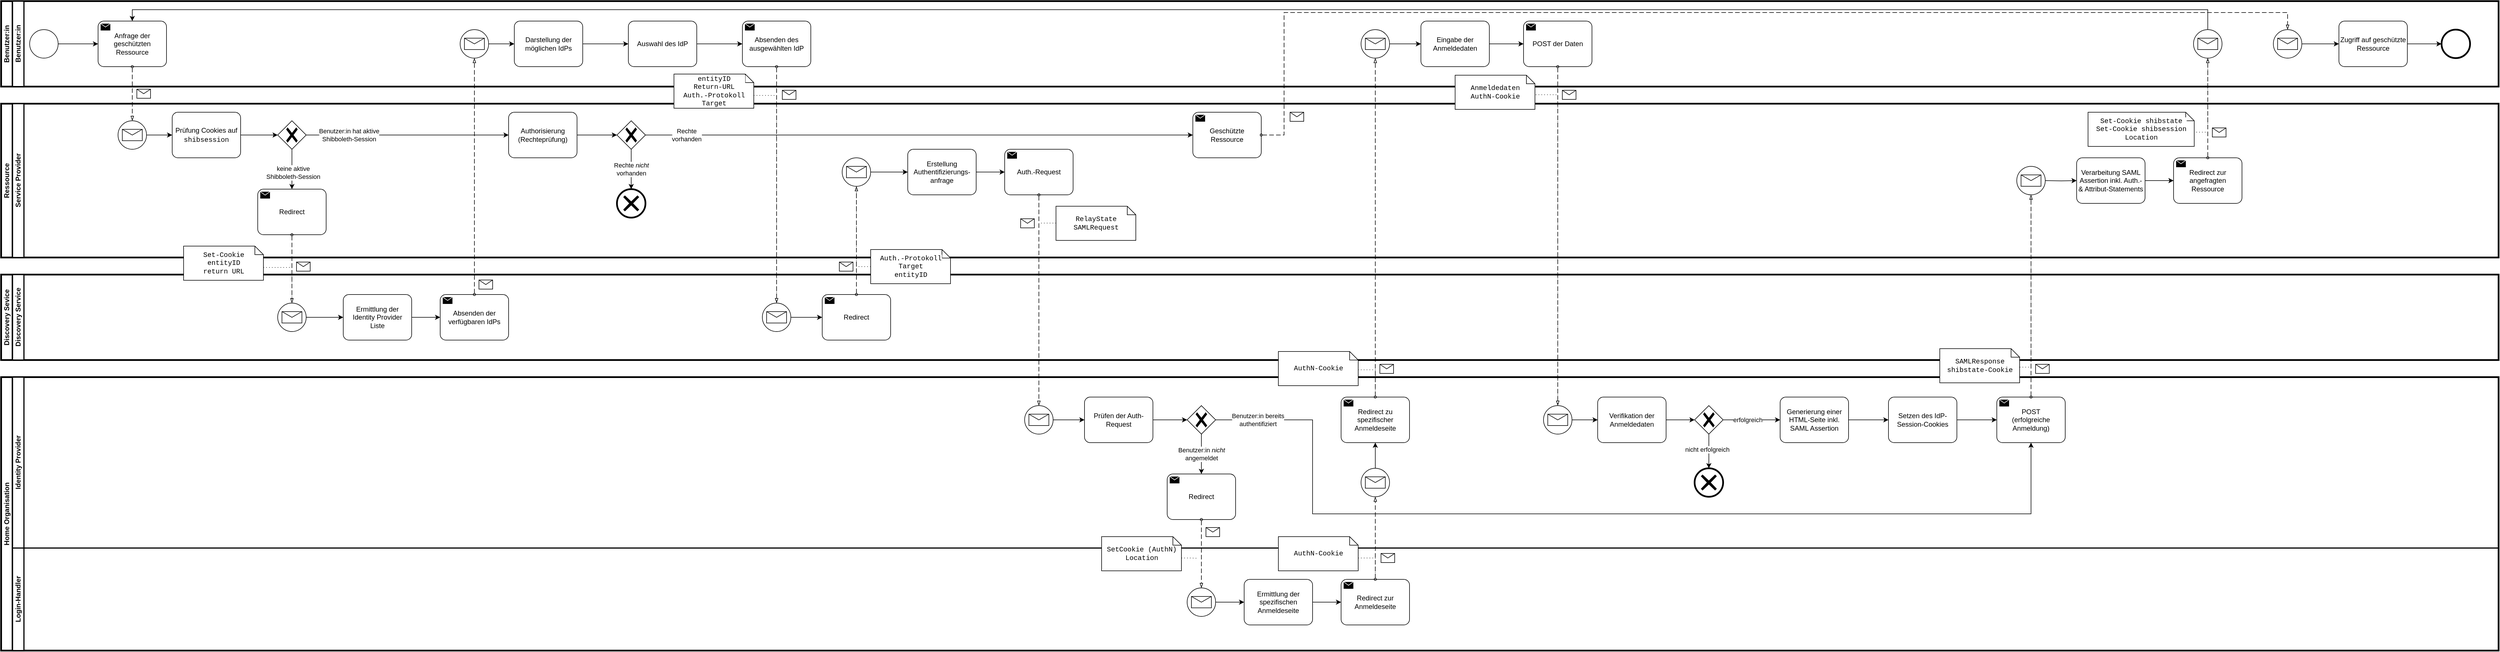 <mxfile version="25.0.1">
  <diagram name="Page-1" id="78sKbAdPxCWYyD5-eGmq">
    <mxGraphModel dx="5736" dy="3956" grid="0" gridSize="10" guides="1" tooltips="1" connect="1" arrows="1" fold="1" page="0" pageScale="1" pageWidth="827" pageHeight="1169" math="0" shadow="0">
      <root>
        <mxCell id="0" />
        <mxCell id="1" parent="0" />
        <mxCell id="JTD2nMqXW6SRApvUT_TU-1" value="Ressource" style="swimlane;html=1;childLayout=stackLayout;resizeParent=1;resizeParentMax=0;horizontal=0;startSize=20;horizontalStack=0;whiteSpace=wrap;labelBackgroundColor=default;strokeWidth=3;" vertex="1" parent="1">
          <mxGeometry x="170" y="-230" width="4380" height="270" as="geometry" />
        </mxCell>
        <mxCell id="JTD2nMqXW6SRApvUT_TU-3" value="Service Provider" style="swimlane;html=1;startSize=20;horizontal=0;fillColor=default;swimlaneFillColor=none;labelBackgroundColor=default;strokeWidth=2;" vertex="1" parent="JTD2nMqXW6SRApvUT_TU-1">
          <mxGeometry x="20" width="4360" height="270" as="geometry" />
        </mxCell>
        <mxCell id="JTD2nMqXW6SRApvUT_TU-27" value="Prüfung Cookies auf&lt;font face=&quot;Courier New&quot;&gt; shibsession&lt;/font&gt;" style="points=[[0.25,0,0],[0.5,0,0],[0.75,0,0],[1,0.25,0],[1,0.5,0],[1,0.75,0],[0.75,1,0],[0.5,1,0],[0.25,1,0],[0,0.75,0],[0,0.5,0],[0,0.25,0]];shape=mxgraph.bpmn.task;whiteSpace=wrap;rectStyle=rounded;size=10;html=1;container=1;expand=0;collapsible=0;taskMarker=abstract;labelBackgroundColor=default;" vertex="1" parent="JTD2nMqXW6SRApvUT_TU-3">
          <mxGeometry x="280" y="15" width="120" height="80" as="geometry" />
        </mxCell>
        <mxCell id="JTD2nMqXW6SRApvUT_TU-31" value="" style="points=[[0.25,0.25,0],[0.5,0,0],[0.75,0.25,0],[1,0.5,0],[0.75,0.75,0],[0.5,1,0],[0.25,0.75,0],[0,0.5,0]];shape=mxgraph.bpmn.gateway2;html=1;verticalLabelPosition=bottom;labelBackgroundColor=default;verticalAlign=top;align=center;perimeter=rhombusPerimeter;outlineConnect=0;outline=none;symbol=none;gwType=exclusive;" vertex="1" parent="JTD2nMqXW6SRApvUT_TU-3">
          <mxGeometry x="465" y="30" width="50" height="50" as="geometry" />
        </mxCell>
        <mxCell id="JTD2nMqXW6SRApvUT_TU-32" style="edgeStyle=orthogonalEdgeStyle;rounded=0;orthogonalLoop=1;jettySize=auto;html=1;entryX=0;entryY=0.5;entryDx=0;entryDy=0;entryPerimeter=0;labelBackgroundColor=default;" edge="1" parent="JTD2nMqXW6SRApvUT_TU-3" source="JTD2nMqXW6SRApvUT_TU-27" target="JTD2nMqXW6SRApvUT_TU-31">
          <mxGeometry relative="1" as="geometry" />
        </mxCell>
        <mxCell id="JTD2nMqXW6SRApvUT_TU-44" style="edgeStyle=orthogonalEdgeStyle;rounded=0;orthogonalLoop=1;jettySize=auto;html=1;entryX=0.5;entryY=0;entryDx=0;entryDy=0;entryPerimeter=0;verticalAlign=middle;labelBackgroundColor=default;" edge="1" parent="JTD2nMqXW6SRApvUT_TU-3" source="JTD2nMqXW6SRApvUT_TU-31" target="JTD2nMqXW6SRApvUT_TU-52">
          <mxGeometry relative="1" as="geometry">
            <mxPoint x="490" y="140" as="targetPoint" />
          </mxGeometry>
        </mxCell>
        <mxCell id="JTD2nMqXW6SRApvUT_TU-45" value="&lt;div&gt;keine aktive&lt;/div&gt;&lt;div&gt;Shibboleth-Session&lt;/div&gt;" style="edgeLabel;html=1;align=center;verticalAlign=middle;resizable=0;points=[];labelBackgroundColor=default;" vertex="1" connectable="0" parent="JTD2nMqXW6SRApvUT_TU-44">
          <mxGeometry x="0.15" y="2" relative="1" as="geometry">
            <mxPoint as="offset" />
          </mxGeometry>
        </mxCell>
        <mxCell id="JTD2nMqXW6SRApvUT_TU-48" value="" style="points=[[0.145,0.145,0],[0.5,0,0],[0.855,0.145,0],[1,0.5,0],[0.855,0.855,0],[0.5,1,0],[0.145,0.855,0],[0,0.5,0]];shape=mxgraph.bpmn.event;html=1;verticalLabelPosition=bottom;labelBackgroundColor=default;verticalAlign=top;align=center;perimeter=ellipsePerimeter;outlineConnect=0;aspect=fixed;outline=standard;symbol=message;" vertex="1" parent="JTD2nMqXW6SRApvUT_TU-3">
          <mxGeometry x="185" y="30" width="50" height="50" as="geometry" />
        </mxCell>
        <mxCell id="JTD2nMqXW6SRApvUT_TU-49" style="edgeStyle=orthogonalEdgeStyle;rounded=0;orthogonalLoop=1;jettySize=auto;html=1;entryX=0;entryY=0.5;entryDx=0;entryDy=0;entryPerimeter=0;labelBackgroundColor=default;" edge="1" parent="JTD2nMqXW6SRApvUT_TU-3" source="JTD2nMqXW6SRApvUT_TU-48" target="JTD2nMqXW6SRApvUT_TU-27">
          <mxGeometry relative="1" as="geometry" />
        </mxCell>
        <mxCell id="JTD2nMqXW6SRApvUT_TU-52" value="Redirect" style="points=[[0.25,0,0],[0.5,0,0],[0.75,0,0],[1,0.25,0],[1,0.5,0],[1,0.75,0],[0.75,1,0],[0.5,1,0],[0.25,1,0],[0,0.75,0],[0,0.5,0],[0,0.25,0]];shape=mxgraph.bpmn.task;whiteSpace=wrap;rectStyle=rounded;size=10;html=1;container=1;expand=0;collapsible=0;taskMarker=send;labelBackgroundColor=default;" vertex="1" parent="JTD2nMqXW6SRApvUT_TU-3">
          <mxGeometry x="430" y="150" width="120" height="80" as="geometry" />
        </mxCell>
        <mxCell id="JTD2nMqXW6SRApvUT_TU-17" style="edgeStyle=orthogonalEdgeStyle;rounded=0;orthogonalLoop=1;jettySize=auto;html=1;entryX=0;entryY=0.5;entryDx=0;entryDy=0;entryPerimeter=0;exitX=1;exitY=0.5;exitDx=0;exitDy=0;exitPerimeter=0;labelBackgroundColor=default;" edge="1" parent="JTD2nMqXW6SRApvUT_TU-3" source="JTD2nMqXW6SRApvUT_TU-31" target="JTD2nMqXW6SRApvUT_TU-189">
          <mxGeometry relative="1" as="geometry">
            <mxPoint x="575" y="-109" as="sourcePoint" />
            <mxPoint x="710.0" y="55" as="targetPoint" />
          </mxGeometry>
        </mxCell>
        <mxCell id="JTD2nMqXW6SRApvUT_TU-18" value="&lt;div&gt;Benutzer:in hat aktive&lt;/div&gt;&lt;div&gt;Shibboleth-Session&lt;/div&gt;" style="edgeLabel;html=1;align=center;verticalAlign=middle;resizable=0;points=[];labelBackgroundColor=default;" vertex="1" connectable="0" parent="JTD2nMqXW6SRApvUT_TU-17">
          <mxGeometry x="-0.196" relative="1" as="geometry">
            <mxPoint x="-68" as="offset" />
          </mxGeometry>
        </mxCell>
        <mxCell id="JTD2nMqXW6SRApvUT_TU-93" style="edgeStyle=orthogonalEdgeStyle;rounded=0;orthogonalLoop=1;jettySize=auto;html=1;labelBackgroundColor=default;" edge="1" parent="JTD2nMqXW6SRApvUT_TU-3" source="JTD2nMqXW6SRApvUT_TU-82" target="JTD2nMqXW6SRApvUT_TU-88">
          <mxGeometry relative="1" as="geometry" />
        </mxCell>
        <mxCell id="JTD2nMqXW6SRApvUT_TU-82" value="" style="points=[[0.145,0.145,0],[0.5,0,0],[0.855,0.145,0],[1,0.5,0],[0.855,0.855,0],[0.5,1,0],[0.145,0.855,0],[0,0.5,0]];shape=mxgraph.bpmn.event;html=1;verticalLabelPosition=bottom;labelBackgroundColor=default;verticalAlign=top;align=center;perimeter=ellipsePerimeter;outlineConnect=0;aspect=fixed;outline=standard;symbol=message;" vertex="1" parent="JTD2nMqXW6SRApvUT_TU-3">
          <mxGeometry x="1455" y="95" width="50" height="50" as="geometry" />
        </mxCell>
        <mxCell id="JTD2nMqXW6SRApvUT_TU-95" style="edgeStyle=orthogonalEdgeStyle;rounded=0;orthogonalLoop=1;jettySize=auto;html=1;labelBackgroundColor=default;" edge="1" parent="JTD2nMqXW6SRApvUT_TU-3" source="JTD2nMqXW6SRApvUT_TU-88" target="JTD2nMqXW6SRApvUT_TU-94">
          <mxGeometry relative="1" as="geometry" />
        </mxCell>
        <mxCell id="JTD2nMqXW6SRApvUT_TU-88" value="Erstellung Authentifizierungs-anfrage" style="points=[[0.25,0,0],[0.5,0,0],[0.75,0,0],[1,0.25,0],[1,0.5,0],[1,0.75,0],[0.75,1,0],[0.5,1,0],[0.25,1,0],[0,0.75,0],[0,0.5,0],[0,0.25,0]];shape=mxgraph.bpmn.task;whiteSpace=wrap;rectStyle=rounded;size=10;html=1;container=1;expand=0;collapsible=0;taskMarker=abstract;labelBackgroundColor=default;" vertex="1" parent="JTD2nMqXW6SRApvUT_TU-3">
          <mxGeometry x="1570" y="80" width="120" height="80" as="geometry" />
        </mxCell>
        <mxCell id="JTD2nMqXW6SRApvUT_TU-94" value="&lt;div&gt;Auth.-Request&lt;/div&gt;" style="points=[[0.25,0,0],[0.5,0,0],[0.75,0,0],[1,0.25,0],[1,0.5,0],[1,0.75,0],[0.75,1,0],[0.5,1,0],[0.25,1,0],[0,0.75,0],[0,0.5,0],[0,0.25,0]];shape=mxgraph.bpmn.task;whiteSpace=wrap;rectStyle=rounded;size=10;html=1;container=1;expand=0;collapsible=0;taskMarker=send;labelBackgroundColor=default;" vertex="1" parent="JTD2nMqXW6SRApvUT_TU-3">
          <mxGeometry x="1740" y="80" width="120" height="80" as="geometry" />
        </mxCell>
        <mxCell id="JTD2nMqXW6SRApvUT_TU-99" value="" style="group;labelBackgroundColor=default;" vertex="1" connectable="0" parent="JTD2nMqXW6SRApvUT_TU-3">
          <mxGeometry x="1830" y="180" width="140" height="60" as="geometry" />
        </mxCell>
        <mxCell id="JTD2nMqXW6SRApvUT_TU-100" value="" style="shape=mxgraph.bpmn.data;labelPosition=center;verticalLabelPosition=bottom;align=center;verticalAlign=top;size=15;html=1;labelBackgroundColor=default;" vertex="1" parent="JTD2nMqXW6SRApvUT_TU-99">
          <mxGeometry width="140" height="60" as="geometry" />
        </mxCell>
        <mxCell id="JTD2nMqXW6SRApvUT_TU-101" value="&lt;div&gt;RelayState&lt;/div&gt;&lt;div&gt;SAMLRequest&lt;br&gt;&lt;/div&gt;" style="text;html=1;align=center;verticalAlign=middle;resizable=0;points=[];autosize=1;strokeColor=none;fillColor=none;fontFamily=Courier New;labelBackgroundColor=default;" vertex="1" parent="JTD2nMqXW6SRApvUT_TU-99">
          <mxGeometry x="20" y="10" width="100" height="40" as="geometry" />
        </mxCell>
        <mxCell id="JTD2nMqXW6SRApvUT_TU-102" value="" style="edgeStyle=elbowEdgeStyle;fontSize=12;html=1;endFill=0;startFill=0;endSize=6;startSize=6;dashed=1;dashPattern=1 4;endArrow=none;startArrow=none;rounded=0;exitX=0;exitY=0.5;exitDx=0;exitDy=0;exitPerimeter=0;labelBackgroundColor=default;" edge="1" parent="JTD2nMqXW6SRApvUT_TU-3">
          <mxGeometry width="160" relative="1" as="geometry">
            <mxPoint x="1830" y="209.68" as="sourcePoint" />
            <mxPoint x="1800" y="209.68" as="targetPoint" />
          </mxGeometry>
        </mxCell>
        <mxCell id="JTD2nMqXW6SRApvUT_TU-167" style="edgeStyle=orthogonalEdgeStyle;rounded=0;orthogonalLoop=1;jettySize=auto;html=1;labelBackgroundColor=default;" edge="1" parent="JTD2nMqXW6SRApvUT_TU-3" target="JTD2nMqXW6SRApvUT_TU-166">
          <mxGeometry relative="1" as="geometry">
            <mxPoint x="3565" y="135" as="sourcePoint" />
          </mxGeometry>
        </mxCell>
        <mxCell id="JTD2nMqXW6SRApvUT_TU-176" style="edgeStyle=orthogonalEdgeStyle;rounded=0;orthogonalLoop=1;jettySize=auto;html=1;entryX=0;entryY=0.5;entryDx=0;entryDy=0;entryPerimeter=0;labelBackgroundColor=default;" edge="1" parent="JTD2nMqXW6SRApvUT_TU-3" source="JTD2nMqXW6SRApvUT_TU-166" target="JTD2nMqXW6SRApvUT_TU-177">
          <mxGeometry relative="1" as="geometry">
            <mxPoint x="3790" y="135" as="targetPoint" />
          </mxGeometry>
        </mxCell>
        <mxCell id="JTD2nMqXW6SRApvUT_TU-166" value="Verarbeitung SAML Assertion inkl. Auth.- &amp;amp; Attribut-Statements" style="points=[[0.25,0,0],[0.5,0,0],[0.75,0,0],[1,0.25,0],[1,0.5,0],[1,0.75,0],[0.75,1,0],[0.5,1,0],[0.25,1,0],[0,0.75,0],[0,0.5,0],[0,0.25,0]];shape=mxgraph.bpmn.task;whiteSpace=wrap;rectStyle=rounded;size=10;html=1;container=1;expand=0;collapsible=0;taskMarker=abstract;labelBackgroundColor=default;" vertex="1" parent="JTD2nMqXW6SRApvUT_TU-3">
          <mxGeometry x="3620" y="95" width="120" height="80" as="geometry" />
        </mxCell>
        <mxCell id="JTD2nMqXW6SRApvUT_TU-177" value="Redirect zur angefragten Ressource" style="points=[[0.25,0,0],[0.5,0,0],[0.75,0,0],[1,0.25,0],[1,0.5,0],[1,0.75,0],[0.75,1,0],[0.5,1,0],[0.25,1,0],[0,0.75,0],[0,0.5,0],[0,0.25,0]];shape=mxgraph.bpmn.task;whiteSpace=wrap;rectStyle=rounded;size=10;html=1;container=1;expand=0;collapsible=0;taskMarker=send;labelBackgroundColor=default;" vertex="1" parent="JTD2nMqXW6SRApvUT_TU-3">
          <mxGeometry x="3790" y="95" width="120" height="80" as="geometry" />
        </mxCell>
        <mxCell id="JTD2nMqXW6SRApvUT_TU-184" value="" style="group;labelBackgroundColor=default;" vertex="1" connectable="0" parent="JTD2nMqXW6SRApvUT_TU-3">
          <mxGeometry x="3660" y="15" width="190" height="60" as="geometry" />
        </mxCell>
        <mxCell id="JTD2nMqXW6SRApvUT_TU-185" value="" style="shape=mxgraph.bpmn.data;labelPosition=center;verticalLabelPosition=bottom;align=center;verticalAlign=top;size=15;html=1;labelBackgroundColor=default;" vertex="1" parent="JTD2nMqXW6SRApvUT_TU-184">
          <mxGeometry x="-20" width="186.25" height="60" as="geometry" />
        </mxCell>
        <mxCell id="JTD2nMqXW6SRApvUT_TU-186" value="&lt;div&gt;Set-Cookie shibstate&lt;/div&gt;&lt;div&gt;Set-Cookie shibsession&lt;/div&gt;&lt;div&gt;Location&lt;br&gt;&lt;/div&gt;" style="text;html=1;align=center;verticalAlign=middle;resizable=0;points=[];autosize=1;strokeColor=none;fillColor=none;fontFamily=Courier New;labelBackgroundColor=default;" vertex="1" parent="JTD2nMqXW6SRApvUT_TU-184">
          <mxGeometry x="-16.87" width="180" height="60" as="geometry" />
        </mxCell>
        <mxCell id="JTD2nMqXW6SRApvUT_TU-197" style="edgeStyle=orthogonalEdgeStyle;rounded=0;orthogonalLoop=1;jettySize=auto;html=1;labelBackgroundColor=default;" edge="1" parent="JTD2nMqXW6SRApvUT_TU-3" source="JTD2nMqXW6SRApvUT_TU-189" target="JTD2nMqXW6SRApvUT_TU-196">
          <mxGeometry relative="1" as="geometry" />
        </mxCell>
        <mxCell id="JTD2nMqXW6SRApvUT_TU-189" value="Authorisierung (Rechteprüfung)" style="points=[[0.25,0,0],[0.5,0,0],[0.75,0,0],[1,0.25,0],[1,0.5,0],[1,0.75,0],[0.75,1,0],[0.5,1,0],[0.25,1,0],[0,0.75,0],[0,0.5,0],[0,0.25,0]];shape=mxgraph.bpmn.task;whiteSpace=wrap;rectStyle=rounded;size=10;html=1;container=1;expand=0;collapsible=0;taskMarker=abstract;labelBackgroundColor=default;" vertex="1" parent="JTD2nMqXW6SRApvUT_TU-3">
          <mxGeometry x="870" y="15" width="120" height="80" as="geometry" />
        </mxCell>
        <mxCell id="JTD2nMqXW6SRApvUT_TU-199" style="edgeStyle=orthogonalEdgeStyle;rounded=0;orthogonalLoop=1;jettySize=auto;html=1;entryX=0;entryY=0.5;entryDx=0;entryDy=0;entryPerimeter=0;labelBackgroundColor=default;" edge="1" parent="JTD2nMqXW6SRApvUT_TU-3" source="JTD2nMqXW6SRApvUT_TU-196" target="JTD2nMqXW6SRApvUT_TU-205">
          <mxGeometry relative="1" as="geometry">
            <mxPoint x="1190" y="55" as="targetPoint" />
          </mxGeometry>
        </mxCell>
        <mxCell id="JTD2nMqXW6SRApvUT_TU-201" value="&lt;div&gt;Rechte&lt;/div&gt;&lt;div&gt;vorhanden&lt;/div&gt;" style="edgeLabel;html=1;align=center;verticalAlign=middle;resizable=0;points=[];labelBackgroundColor=default;" vertex="1" connectable="0" parent="JTD2nMqXW6SRApvUT_TU-199">
          <mxGeometry x="-0.012" y="-1" relative="1" as="geometry">
            <mxPoint x="-402" y="-1" as="offset" />
          </mxGeometry>
        </mxCell>
        <mxCell id="JTD2nMqXW6SRApvUT_TU-204" value="&lt;div&gt;Rechte &lt;i&gt;nicht&lt;/i&gt;&lt;br&gt;&lt;/div&gt;&lt;div&gt;vorhanden&lt;/div&gt;" style="edgeStyle=orthogonalEdgeStyle;rounded=0;orthogonalLoop=1;jettySize=auto;html=1;labelBackgroundColor=default;" edge="1" parent="JTD2nMqXW6SRApvUT_TU-3" source="JTD2nMqXW6SRApvUT_TU-196" target="JTD2nMqXW6SRApvUT_TU-203">
          <mxGeometry relative="1" as="geometry" />
        </mxCell>
        <mxCell id="JTD2nMqXW6SRApvUT_TU-196" value="" style="points=[[0.25,0.25,0],[0.5,0,0],[0.75,0.25,0],[1,0.5,0],[0.75,0.75,0],[0.5,1,0],[0.25,0.75,0],[0,0.5,0]];shape=mxgraph.bpmn.gateway2;html=1;verticalLabelPosition=bottom;labelBackgroundColor=default;verticalAlign=top;align=center;perimeter=rhombusPerimeter;outlineConnect=0;outline=none;symbol=none;gwType=exclusive;" vertex="1" parent="JTD2nMqXW6SRApvUT_TU-3">
          <mxGeometry x="1060" y="30" width="50" height="50" as="geometry" />
        </mxCell>
        <mxCell id="JTD2nMqXW6SRApvUT_TU-203" value="" style="points=[[0.145,0.145,0],[0.5,0,0],[0.855,0.145,0],[1,0.5,0],[0.855,0.855,0],[0.5,1,0],[0.145,0.855,0],[0,0.5,0]];shape=mxgraph.bpmn.event;html=1;verticalLabelPosition=bottom;labelBackgroundColor=default;verticalAlign=top;align=center;perimeter=ellipsePerimeter;outlineConnect=0;aspect=fixed;outline=end;symbol=cancel;" vertex="1" parent="JTD2nMqXW6SRApvUT_TU-3">
          <mxGeometry x="1060" y="150" width="50" height="50" as="geometry" />
        </mxCell>
        <mxCell id="JTD2nMqXW6SRApvUT_TU-205" value="Geschützte Ressource" style="points=[[0.25,0,0],[0.5,0,0],[0.75,0,0],[1,0.25,0],[1,0.5,0],[1,0.75,0],[0.75,1,0],[0.5,1,0],[0.25,1,0],[0,0.75,0],[0,0.5,0],[0,0.25,0]];shape=mxgraph.bpmn.task;whiteSpace=wrap;rectStyle=rounded;size=10;html=1;container=1;expand=0;collapsible=0;taskMarker=send;labelBackgroundColor=default;" vertex="1" parent="JTD2nMqXW6SRApvUT_TU-3">
          <mxGeometry x="2070" y="15" width="120" height="80" as="geometry" />
        </mxCell>
        <mxCell id="JTD2nMqXW6SRApvUT_TU-5" value="Benutzer:in" style="swimlane;html=1;childLayout=stackLayout;resizeParent=1;resizeParentMax=0;horizontal=0;startSize=20;horizontalStack=0;whiteSpace=wrap;swimlaneFillColor=none;fillColor=none;strokeColor=#000000;labelBackgroundColor=default;strokeWidth=3;" vertex="1" parent="1">
          <mxGeometry x="170" y="-410" width="4380" height="150" as="geometry" />
        </mxCell>
        <mxCell id="JTD2nMqXW6SRApvUT_TU-6" value="Benutzer:in" style="swimlane;html=1;startSize=20;horizontal=0;labelBackgroundColor=default;strokeWidth=2;" vertex="1" parent="JTD2nMqXW6SRApvUT_TU-5">
          <mxGeometry x="20" width="4360" height="150" as="geometry" />
        </mxCell>
        <mxCell id="JTD2nMqXW6SRApvUT_TU-29" style="edgeStyle=orthogonalEdgeStyle;rounded=0;orthogonalLoop=1;jettySize=auto;html=1;labelBackgroundColor=default;" edge="1" parent="JTD2nMqXW6SRApvUT_TU-6" source="JTD2nMqXW6SRApvUT_TU-13">
          <mxGeometry relative="1" as="geometry">
            <mxPoint x="150" y="75" as="targetPoint" />
          </mxGeometry>
        </mxCell>
        <mxCell id="JTD2nMqXW6SRApvUT_TU-13" value="" style="points=[[0.145,0.145,0],[0.5,0,0],[0.855,0.145,0],[1,0.5,0],[0.855,0.855,0],[0.5,1,0],[0.145,0.855,0],[0,0.5,0]];shape=mxgraph.bpmn.event;html=1;verticalLabelPosition=bottom;labelBackgroundColor=default;verticalAlign=top;align=center;perimeter=ellipsePerimeter;outlineConnect=0;aspect=fixed;outline=standard;symbol=general;" vertex="1" parent="JTD2nMqXW6SRApvUT_TU-6">
          <mxGeometry x="30" y="50" width="50" height="50" as="geometry" />
        </mxCell>
        <mxCell id="JTD2nMqXW6SRApvUT_TU-46" value="Anfrage der geschützten Ressource" style="points=[[0.25,0,0],[0.5,0,0],[0.75,0,0],[1,0.25,0],[1,0.5,0],[1,0.75,0],[0.75,1,0],[0.5,1,0],[0.25,1,0],[0,0.75,0],[0,0.5,0],[0,0.25,0]];shape=mxgraph.bpmn.task;whiteSpace=wrap;rectStyle=rounded;size=10;html=1;container=1;expand=0;collapsible=0;taskMarker=send;labelBackgroundColor=default;" vertex="1" parent="JTD2nMqXW6SRApvUT_TU-6">
          <mxGeometry x="150" y="35" width="120" height="80" as="geometry" />
        </mxCell>
        <mxCell id="JTD2nMqXW6SRApvUT_TU-75" style="edgeStyle=orthogonalEdgeStyle;rounded=0;orthogonalLoop=1;jettySize=auto;html=1;labelBackgroundColor=default;" edge="1" parent="JTD2nMqXW6SRApvUT_TU-6" source="JTD2nMqXW6SRApvUT_TU-68" target="JTD2nMqXW6SRApvUT_TU-73">
          <mxGeometry relative="1" as="geometry" />
        </mxCell>
        <mxCell id="JTD2nMqXW6SRApvUT_TU-68" value="Darstellung der möglichen IdPs" style="points=[[0.25,0,0],[0.5,0,0],[0.75,0,0],[1,0.25,0],[1,0.5,0],[1,0.75,0],[0.75,1,0],[0.5,1,0],[0.25,1,0],[0,0.75,0],[0,0.5,0],[0,0.25,0]];shape=mxgraph.bpmn.task;whiteSpace=wrap;rectStyle=rounded;size=10;html=1;container=1;expand=0;collapsible=0;taskMarker=abstract;labelBackgroundColor=default;" vertex="1" parent="JTD2nMqXW6SRApvUT_TU-6">
          <mxGeometry x="880" y="35" width="120" height="80" as="geometry" />
        </mxCell>
        <mxCell id="JTD2nMqXW6SRApvUT_TU-71" value="" style="points=[[0.145,0.145,0],[0.5,0,0],[0.855,0.145,0],[1,0.5,0],[0.855,0.855,0],[0.5,1,0],[0.145,0.855,0],[0,0.5,0]];shape=mxgraph.bpmn.event;html=1;verticalLabelPosition=bottom;labelBackgroundColor=default;verticalAlign=top;align=center;perimeter=ellipsePerimeter;outlineConnect=0;aspect=fixed;outline=standard;symbol=message;" vertex="1" parent="JTD2nMqXW6SRApvUT_TU-6">
          <mxGeometry x="785" y="50" width="50" height="50" as="geometry" />
        </mxCell>
        <mxCell id="JTD2nMqXW6SRApvUT_TU-72" style="edgeStyle=orthogonalEdgeStyle;rounded=0;orthogonalLoop=1;jettySize=auto;html=1;entryX=0;entryY=0.5;entryDx=0;entryDy=0;entryPerimeter=0;labelBackgroundColor=default;" edge="1" parent="JTD2nMqXW6SRApvUT_TU-6" source="JTD2nMqXW6SRApvUT_TU-71" target="JTD2nMqXW6SRApvUT_TU-68">
          <mxGeometry relative="1" as="geometry" />
        </mxCell>
        <mxCell id="JTD2nMqXW6SRApvUT_TU-76" style="edgeStyle=orthogonalEdgeStyle;rounded=0;orthogonalLoop=1;jettySize=auto;html=1;labelBackgroundColor=default;" edge="1" parent="JTD2nMqXW6SRApvUT_TU-6" source="JTD2nMqXW6SRApvUT_TU-73" target="JTD2nMqXW6SRApvUT_TU-74">
          <mxGeometry relative="1" as="geometry" />
        </mxCell>
        <mxCell id="JTD2nMqXW6SRApvUT_TU-73" value="Auswahl des IdP" style="points=[[0.25,0,0],[0.5,0,0],[0.75,0,0],[1,0.25,0],[1,0.5,0],[1,0.75,0],[0.75,1,0],[0.5,1,0],[0.25,1,0],[0,0.75,0],[0,0.5,0],[0,0.25,0]];shape=mxgraph.bpmn.task;whiteSpace=wrap;rectStyle=rounded;size=10;html=1;container=1;expand=0;collapsible=0;taskMarker=abstract;labelBackgroundColor=default;" vertex="1" parent="JTD2nMqXW6SRApvUT_TU-6">
          <mxGeometry x="1080" y="35" width="120" height="80" as="geometry" />
        </mxCell>
        <mxCell id="JTD2nMqXW6SRApvUT_TU-74" value="Absenden des ausgewählten IdP" style="points=[[0.25,0,0],[0.5,0,0],[0.75,0,0],[1,0.25,0],[1,0.5,0],[1,0.75,0],[0.75,1,0],[0.5,1,0],[0.25,1,0],[0,0.75,0],[0,0.5,0],[0,0.25,0]];shape=mxgraph.bpmn.task;whiteSpace=wrap;rectStyle=rounded;size=10;html=1;container=1;expand=0;collapsible=0;taskMarker=send;labelBackgroundColor=default;" vertex="1" parent="JTD2nMqXW6SRApvUT_TU-6">
          <mxGeometry x="1280" y="35" width="120" height="80" as="geometry" />
        </mxCell>
        <mxCell id="JTD2nMqXW6SRApvUT_TU-138" style="edgeStyle=orthogonalEdgeStyle;rounded=0;orthogonalLoop=1;jettySize=auto;html=1;labelBackgroundColor=default;" edge="1" parent="JTD2nMqXW6SRApvUT_TU-6" source="JTD2nMqXW6SRApvUT_TU-134" target="JTD2nMqXW6SRApvUT_TU-137">
          <mxGeometry relative="1" as="geometry" />
        </mxCell>
        <mxCell id="JTD2nMqXW6SRApvUT_TU-134" value="" style="points=[[0.145,0.145,0],[0.5,0,0],[0.855,0.145,0],[1,0.5,0],[0.855,0.855,0],[0.5,1,0],[0.145,0.855,0],[0,0.5,0]];shape=mxgraph.bpmn.event;html=1;verticalLabelPosition=bottom;labelBackgroundColor=default;verticalAlign=top;align=center;perimeter=ellipsePerimeter;outlineConnect=0;aspect=fixed;outline=standard;symbol=message;" vertex="1" parent="JTD2nMqXW6SRApvUT_TU-6">
          <mxGeometry x="2365" y="50" width="50" height="50" as="geometry" />
        </mxCell>
        <mxCell id="JTD2nMqXW6SRApvUT_TU-137" value="Eingabe der Anmeldedaten" style="points=[[0.25,0,0],[0.5,0,0],[0.75,0,0],[1,0.25,0],[1,0.5,0],[1,0.75,0],[0.75,1,0],[0.5,1,0],[0.25,1,0],[0,0.75,0],[0,0.5,0],[0,0.25,0]];shape=mxgraph.bpmn.task;whiteSpace=wrap;rectStyle=rounded;size=10;html=1;container=1;expand=0;collapsible=0;taskMarker=abstract;labelBackgroundColor=default;" vertex="1" parent="JTD2nMqXW6SRApvUT_TU-6">
          <mxGeometry x="2470" y="35" width="120" height="80" as="geometry" />
        </mxCell>
        <mxCell id="JTD2nMqXW6SRApvUT_TU-139" value="POST der Daten" style="points=[[0.25,0,0],[0.5,0,0],[0.75,0,0],[1,0.25,0],[1,0.5,0],[1,0.75,0],[0.75,1,0],[0.5,1,0],[0.25,1,0],[0,0.75,0],[0,0.5,0],[0,0.25,0]];shape=mxgraph.bpmn.task;whiteSpace=wrap;rectStyle=rounded;size=10;html=1;container=1;expand=0;collapsible=0;taskMarker=send;labelBackgroundColor=default;" vertex="1" parent="JTD2nMqXW6SRApvUT_TU-6">
          <mxGeometry x="2650" y="35" width="120" height="80" as="geometry" />
        </mxCell>
        <mxCell id="JTD2nMqXW6SRApvUT_TU-140" style="edgeStyle=orthogonalEdgeStyle;rounded=0;orthogonalLoop=1;jettySize=auto;html=1;entryX=0;entryY=0.5;entryDx=0;entryDy=0;entryPerimeter=0;labelBackgroundColor=default;" edge="1" parent="JTD2nMqXW6SRApvUT_TU-6" source="JTD2nMqXW6SRApvUT_TU-137" target="JTD2nMqXW6SRApvUT_TU-139">
          <mxGeometry relative="1" as="geometry" />
        </mxCell>
        <mxCell id="JTD2nMqXW6SRApvUT_TU-188" style="edgeStyle=orthogonalEdgeStyle;rounded=0;orthogonalLoop=1;jettySize=auto;html=1;entryX=0.5;entryY=0;entryDx=0;entryDy=0;entryPerimeter=0;labelBackgroundColor=default;" edge="1" parent="JTD2nMqXW6SRApvUT_TU-6" source="JTD2nMqXW6SRApvUT_TU-181" target="JTD2nMqXW6SRApvUT_TU-46">
          <mxGeometry relative="1" as="geometry">
            <mxPoint x="2050" y="-90" as="targetPoint" />
            <Array as="points">
              <mxPoint x="3850" y="15" />
              <mxPoint x="210" y="15" />
            </Array>
          </mxGeometry>
        </mxCell>
        <mxCell id="JTD2nMqXW6SRApvUT_TU-181" value="" style="points=[[0.145,0.145,0],[0.5,0,0],[0.855,0.145,0],[1,0.5,0],[0.855,0.855,0],[0.5,1,0],[0.145,0.855,0],[0,0.5,0]];shape=mxgraph.bpmn.event;html=1;verticalLabelPosition=bottom;labelBackgroundColor=default;verticalAlign=top;align=center;perimeter=ellipsePerimeter;outlineConnect=0;aspect=fixed;outline=standard;symbol=message;" vertex="1" parent="JTD2nMqXW6SRApvUT_TU-6">
          <mxGeometry x="3825" y="50" width="50" height="50" as="geometry" />
        </mxCell>
        <mxCell id="JTD2nMqXW6SRApvUT_TU-207" value="" style="points=[[0.145,0.145,0],[0.5,0,0],[0.855,0.145,0],[1,0.5,0],[0.855,0.855,0],[0.5,1,0],[0.145,0.855,0],[0,0.5,0]];shape=mxgraph.bpmn.event;html=1;verticalLabelPosition=bottom;labelBackgroundColor=default;verticalAlign=top;align=center;perimeter=ellipsePerimeter;outlineConnect=0;aspect=fixed;outline=standard;symbol=message;" vertex="1" parent="JTD2nMqXW6SRApvUT_TU-6">
          <mxGeometry x="3965" y="50" width="50" height="50" as="geometry" />
        </mxCell>
        <mxCell id="JTD2nMqXW6SRApvUT_TU-213" style="edgeStyle=orthogonalEdgeStyle;rounded=0;orthogonalLoop=1;jettySize=auto;html=1;labelBackgroundColor=default;" edge="1" parent="JTD2nMqXW6SRApvUT_TU-6" source="JTD2nMqXW6SRApvUT_TU-210" target="JTD2nMqXW6SRApvUT_TU-212">
          <mxGeometry relative="1" as="geometry" />
        </mxCell>
        <mxCell id="JTD2nMqXW6SRApvUT_TU-210" value="Zugriff auf geschützte Ressource" style="points=[[0.25,0,0],[0.5,0,0],[0.75,0,0],[1,0.25,0],[1,0.5,0],[1,0.75,0],[0.75,1,0],[0.5,1,0],[0.25,1,0],[0,0.75,0],[0,0.5,0],[0,0.25,0]];shape=mxgraph.bpmn.task;whiteSpace=wrap;rectStyle=rounded;size=10;html=1;container=1;expand=0;collapsible=0;taskMarker=abstract;labelBackgroundColor=default;" vertex="1" parent="JTD2nMqXW6SRApvUT_TU-6">
          <mxGeometry x="4080" y="35" width="120" height="80" as="geometry" />
        </mxCell>
        <mxCell id="JTD2nMqXW6SRApvUT_TU-211" style="edgeStyle=orthogonalEdgeStyle;rounded=0;orthogonalLoop=1;jettySize=auto;html=1;entryX=0;entryY=0.5;entryDx=0;entryDy=0;entryPerimeter=0;labelBackgroundColor=default;" edge="1" parent="JTD2nMqXW6SRApvUT_TU-6" source="JTD2nMqXW6SRApvUT_TU-207" target="JTD2nMqXW6SRApvUT_TU-210">
          <mxGeometry relative="1" as="geometry" />
        </mxCell>
        <mxCell id="JTD2nMqXW6SRApvUT_TU-212" value="" style="points=[[0.145,0.145,0],[0.5,0,0],[0.855,0.145,0],[1,0.5,0],[0.855,0.855,0],[0.5,1,0],[0.145,0.855,0],[0,0.5,0]];shape=mxgraph.bpmn.event;html=1;verticalLabelPosition=bottom;labelBackgroundColor=default;verticalAlign=top;align=center;perimeter=ellipsePerimeter;outlineConnect=0;aspect=fixed;outline=end;symbol=terminate2;" vertex="1" parent="JTD2nMqXW6SRApvUT_TU-6">
          <mxGeometry x="4260" y="50" width="50" height="50" as="geometry" />
        </mxCell>
        <mxCell id="JTD2nMqXW6SRApvUT_TU-34" value="Home Organisation" style="swimlane;html=1;childLayout=stackLayout;resizeParent=1;resizeParentMax=0;horizontal=0;startSize=20;horizontalStack=0;whiteSpace=wrap;labelBackgroundColor=default;swimlaneFillColor=none;strokeWidth=3;" vertex="1" parent="1">
          <mxGeometry x="170" y="250" width="4380" height="480" as="geometry" />
        </mxCell>
        <mxCell id="JTD2nMqXW6SRApvUT_TU-35" value="Identity Provider" style="swimlane;html=1;startSize=20;horizontal=0;labelBackgroundColor=default;swimlaneFillColor=none;strokeWidth=2;" vertex="1" parent="JTD2nMqXW6SRApvUT_TU-34">
          <mxGeometry x="20" width="4360" height="300" as="geometry" />
        </mxCell>
        <mxCell id="JTD2nMqXW6SRApvUT_TU-105" style="edgeStyle=orthogonalEdgeStyle;rounded=0;orthogonalLoop=1;jettySize=auto;html=1;labelBackgroundColor=default;" edge="1" parent="JTD2nMqXW6SRApvUT_TU-35" source="JTD2nMqXW6SRApvUT_TU-96" target="JTD2nMqXW6SRApvUT_TU-103">
          <mxGeometry relative="1" as="geometry" />
        </mxCell>
        <mxCell id="JTD2nMqXW6SRApvUT_TU-96" value="" style="points=[[0.145,0.145,0],[0.5,0,0],[0.855,0.145,0],[1,0.5,0],[0.855,0.855,0],[0.5,1,0],[0.145,0.855,0],[0,0.5,0]];shape=mxgraph.bpmn.event;html=1;verticalLabelPosition=bottom;labelBackgroundColor=default;verticalAlign=top;align=center;perimeter=ellipsePerimeter;outlineConnect=0;aspect=fixed;outline=standard;symbol=message;" vertex="1" parent="JTD2nMqXW6SRApvUT_TU-35">
          <mxGeometry x="1775" y="50" width="50" height="50" as="geometry" />
        </mxCell>
        <mxCell id="JTD2nMqXW6SRApvUT_TU-106" style="edgeStyle=orthogonalEdgeStyle;rounded=0;orthogonalLoop=1;jettySize=auto;html=1;labelBackgroundColor=default;" edge="1" parent="JTD2nMqXW6SRApvUT_TU-35" source="JTD2nMqXW6SRApvUT_TU-103" target="JTD2nMqXW6SRApvUT_TU-104">
          <mxGeometry relative="1" as="geometry" />
        </mxCell>
        <mxCell id="JTD2nMqXW6SRApvUT_TU-103" value="Prüfen der Auth-Request" style="points=[[0.25,0,0],[0.5,0,0],[0.75,0,0],[1,0.25,0],[1,0.5,0],[1,0.75,0],[0.75,1,0],[0.5,1,0],[0.25,1,0],[0,0.75,0],[0,0.5,0],[0,0.25,0]];shape=mxgraph.bpmn.task;whiteSpace=wrap;rectStyle=rounded;size=10;html=1;container=1;expand=0;collapsible=0;taskMarker=abstract;labelBackgroundColor=default;" vertex="1" parent="JTD2nMqXW6SRApvUT_TU-35">
          <mxGeometry x="1880" y="35" width="120" height="80" as="geometry" />
        </mxCell>
        <mxCell id="JTD2nMqXW6SRApvUT_TU-104" value="" style="points=[[0.25,0.25,0],[0.5,0,0],[0.75,0.25,0],[1,0.5,0],[0.75,0.75,0],[0.5,1,0],[0.25,0.75,0],[0,0.5,0]];shape=mxgraph.bpmn.gateway2;html=1;verticalLabelPosition=bottom;labelBackgroundColor=default;verticalAlign=top;align=center;perimeter=rhombusPerimeter;outlineConnect=0;outline=none;symbol=none;gwType=exclusive;" vertex="1" parent="JTD2nMqXW6SRApvUT_TU-35">
          <mxGeometry x="2060" y="50" width="50" height="50" as="geometry" />
        </mxCell>
        <mxCell id="JTD2nMqXW6SRApvUT_TU-108" value="&lt;div&gt;Benutzer:in &lt;i&gt;nicht&lt;/i&gt;&lt;/div&gt;&lt;div&gt;angemeldet&lt;/div&gt;" style="edgeStyle=orthogonalEdgeStyle;rounded=0;orthogonalLoop=1;jettySize=auto;html=1;entryX=0.5;entryY=0;entryDx=0;entryDy=0;entryPerimeter=0;labelBackgroundColor=default;" edge="1" parent="JTD2nMqXW6SRApvUT_TU-35" source="JTD2nMqXW6SRApvUT_TU-104" target="JTD2nMqXW6SRApvUT_TU-121">
          <mxGeometry relative="1" as="geometry">
            <mxPoint x="2085.0" y="160.0" as="targetPoint" />
          </mxGeometry>
        </mxCell>
        <mxCell id="JTD2nMqXW6SRApvUT_TU-121" value="&lt;div&gt;Redirect&lt;/div&gt;" style="points=[[0.25,0,0],[0.5,0,0],[0.75,0,0],[1,0.25,0],[1,0.5,0],[1,0.75,0],[0.75,1,0],[0.5,1,0],[0.25,1,0],[0,0.75,0],[0,0.5,0],[0,0.25,0]];shape=mxgraph.bpmn.task;whiteSpace=wrap;rectStyle=rounded;size=10;html=1;container=1;expand=0;collapsible=0;taskMarker=send;labelBackgroundColor=default;" vertex="1" parent="JTD2nMqXW6SRApvUT_TU-35">
          <mxGeometry x="2025" y="170" width="120" height="80" as="geometry" />
        </mxCell>
        <mxCell id="JTD2nMqXW6SRApvUT_TU-150" style="edgeStyle=orthogonalEdgeStyle;rounded=0;orthogonalLoop=1;jettySize=auto;html=1;labelBackgroundColor=default;" edge="1" parent="JTD2nMqXW6SRApvUT_TU-35" source="JTD2nMqXW6SRApvUT_TU-141" target="JTD2nMqXW6SRApvUT_TU-148">
          <mxGeometry relative="1" as="geometry" />
        </mxCell>
        <mxCell id="JTD2nMqXW6SRApvUT_TU-141" value="" style="points=[[0.145,0.145,0],[0.5,0,0],[0.855,0.145,0],[1,0.5,0],[0.855,0.855,0],[0.5,1,0],[0.145,0.855,0],[0,0.5,0]];shape=mxgraph.bpmn.event;html=1;verticalLabelPosition=bottom;labelBackgroundColor=default;verticalAlign=top;align=center;perimeter=ellipsePerimeter;outlineConnect=0;aspect=fixed;outline=standard;symbol=message;" vertex="1" parent="JTD2nMqXW6SRApvUT_TU-35">
          <mxGeometry x="2685" y="50" width="50" height="50" as="geometry" />
        </mxCell>
        <mxCell id="JTD2nMqXW6SRApvUT_TU-153" style="edgeStyle=orthogonalEdgeStyle;rounded=0;orthogonalLoop=1;jettySize=auto;html=1;labelBackgroundColor=default;" edge="1" parent="JTD2nMqXW6SRApvUT_TU-35" source="JTD2nMqXW6SRApvUT_TU-148" target="JTD2nMqXW6SRApvUT_TU-151">
          <mxGeometry relative="1" as="geometry" />
        </mxCell>
        <mxCell id="JTD2nMqXW6SRApvUT_TU-148" value="Verifikation der Anmeldedaten" style="points=[[0.25,0,0],[0.5,0,0],[0.75,0,0],[1,0.25,0],[1,0.5,0],[1,0.75,0],[0.75,1,0],[0.5,1,0],[0.25,1,0],[0,0.75,0],[0,0.5,0],[0,0.25,0]];shape=mxgraph.bpmn.task;whiteSpace=wrap;rectStyle=rounded;size=10;html=1;container=1;expand=0;collapsible=0;taskMarker=abstract;labelBackgroundColor=default;" vertex="1" parent="JTD2nMqXW6SRApvUT_TU-35">
          <mxGeometry x="2780" y="35" width="120" height="80" as="geometry" />
        </mxCell>
        <mxCell id="JTD2nMqXW6SRApvUT_TU-147" value="" style="edgeStyle=elbowEdgeStyle;fontSize=12;html=1;endFill=0;startFill=0;endSize=6;startSize=6;dashed=1;dashPattern=1 4;endArrow=none;startArrow=none;rounded=0;exitX=1.01;exitY=0.57;exitDx=0;exitDy=0;exitPerimeter=0;labelBackgroundColor=default;" edge="1" parent="JTD2nMqXW6SRApvUT_TU-35" source="JTD2nMqXW6SRApvUT_TU-145">
          <mxGeometry width="160" relative="1" as="geometry">
            <mxPoint x="2570" as="sourcePoint" />
            <mxPoint x="2710" y="50" as="targetPoint" />
            <Array as="points">
              <mxPoint x="2710" y="-90" />
            </Array>
          </mxGeometry>
        </mxCell>
        <mxCell id="JTD2nMqXW6SRApvUT_TU-156" style="edgeStyle=orthogonalEdgeStyle;rounded=0;orthogonalLoop=1;jettySize=auto;html=1;labelBackgroundColor=default;" edge="1" parent="JTD2nMqXW6SRApvUT_TU-35" source="JTD2nMqXW6SRApvUT_TU-151" target="JTD2nMqXW6SRApvUT_TU-155">
          <mxGeometry relative="1" as="geometry" />
        </mxCell>
        <mxCell id="JTD2nMqXW6SRApvUT_TU-158" value="erfolgreich" style="edgeLabel;html=1;align=center;verticalAlign=middle;resizable=0;points=[];labelBackgroundColor=default;" vertex="1" connectable="0" parent="JTD2nMqXW6SRApvUT_TU-156">
          <mxGeometry x="-0.152" relative="1" as="geometry">
            <mxPoint as="offset" />
          </mxGeometry>
        </mxCell>
        <mxCell id="JTD2nMqXW6SRApvUT_TU-151" value="" style="points=[[0.25,0.25,0],[0.5,0,0],[0.75,0.25,0],[1,0.5,0],[0.75,0.75,0],[0.5,1,0],[0.25,0.75,0],[0,0.5,0]];shape=mxgraph.bpmn.gateway2;html=1;verticalLabelPosition=bottom;labelBackgroundColor=default;verticalAlign=top;align=center;perimeter=rhombusPerimeter;outlineConnect=0;outline=none;symbol=none;gwType=exclusive;" vertex="1" parent="JTD2nMqXW6SRApvUT_TU-35">
          <mxGeometry x="2950" y="50" width="50" height="50" as="geometry" />
        </mxCell>
        <mxCell id="JTD2nMqXW6SRApvUT_TU-160" style="edgeStyle=orthogonalEdgeStyle;rounded=0;orthogonalLoop=1;jettySize=auto;html=1;labelBackgroundColor=default;" edge="1" parent="JTD2nMqXW6SRApvUT_TU-35" source="JTD2nMqXW6SRApvUT_TU-155" target="JTD2nMqXW6SRApvUT_TU-159">
          <mxGeometry relative="1" as="geometry" />
        </mxCell>
        <mxCell id="JTD2nMqXW6SRApvUT_TU-155" value="Generierung einer HTML-Seite inkl. SAML Assertion" style="points=[[0.25,0,0],[0.5,0,0],[0.75,0,0],[1,0.25,0],[1,0.5,0],[1,0.75,0],[0.75,1,0],[0.5,1,0],[0.25,1,0],[0,0.75,0],[0,0.5,0],[0,0.25,0]];shape=mxgraph.bpmn.task;whiteSpace=wrap;rectStyle=rounded;size=10;html=1;container=1;expand=0;collapsible=0;taskMarker=abstract;labelBackgroundColor=default;" vertex="1" parent="JTD2nMqXW6SRApvUT_TU-35">
          <mxGeometry x="3100" y="35" width="120" height="80" as="geometry" />
        </mxCell>
        <mxCell id="JTD2nMqXW6SRApvUT_TU-159" value="Setzen des IdP-Session-Cookies" style="points=[[0.25,0,0],[0.5,0,0],[0.75,0,0],[1,0.25,0],[1,0.5,0],[1,0.75,0],[0.75,1,0],[0.5,1,0],[0.25,1,0],[0,0.75,0],[0,0.5,0],[0,0.25,0]];shape=mxgraph.bpmn.task;whiteSpace=wrap;rectStyle=rounded;size=10;html=1;container=1;expand=0;collapsible=0;taskMarker=abstract;labelBackgroundColor=default;" vertex="1" parent="JTD2nMqXW6SRApvUT_TU-35">
          <mxGeometry x="3290" y="35" width="120" height="80" as="geometry" />
        </mxCell>
        <mxCell id="JTD2nMqXW6SRApvUT_TU-161" value="&lt;div&gt;POST&lt;/div&gt;&lt;div&gt;(erfolgreiche Anmeldung)&lt;/div&gt;" style="points=[[0.25,0,0],[0.5,0,0],[0.75,0,0],[1,0.25,0],[1,0.5,0],[1,0.75,0],[0.75,1,0],[0.5,1,0],[0.25,1,0],[0,0.75,0],[0,0.5,0],[0,0.25,0]];shape=mxgraph.bpmn.task;whiteSpace=wrap;rectStyle=rounded;size=10;html=1;container=1;expand=0;collapsible=0;taskMarker=send;labelBackgroundColor=default;" vertex="1" parent="JTD2nMqXW6SRApvUT_TU-35">
          <mxGeometry x="3480" y="35" width="120" height="80" as="geometry" />
        </mxCell>
        <mxCell id="JTD2nMqXW6SRApvUT_TU-162" style="edgeStyle=orthogonalEdgeStyle;rounded=0;orthogonalLoop=1;jettySize=auto;html=1;labelBackgroundColor=default;" edge="1" parent="JTD2nMqXW6SRApvUT_TU-35" source="JTD2nMqXW6SRApvUT_TU-159" target="JTD2nMqXW6SRApvUT_TU-161">
          <mxGeometry relative="1" as="geometry" />
        </mxCell>
        <mxCell id="JTD2nMqXW6SRApvUT_TU-221" style="edgeStyle=orthogonalEdgeStyle;rounded=0;orthogonalLoop=1;jettySize=auto;html=1;entryX=0.5;entryY=1;entryDx=0;entryDy=0;entryPerimeter=0;labelBackgroundColor=default;" edge="1" parent="JTD2nMqXW6SRApvUT_TU-35" source="JTD2nMqXW6SRApvUT_TU-104" target="JTD2nMqXW6SRApvUT_TU-161">
          <mxGeometry relative="1" as="geometry">
            <Array as="points">
              <mxPoint x="2280" y="75" />
              <mxPoint x="2280" y="240" />
              <mxPoint x="3540" y="240" />
            </Array>
          </mxGeometry>
        </mxCell>
        <mxCell id="JTD2nMqXW6SRApvUT_TU-222" value="&lt;div&gt;Benutzer:in bereits&lt;/div&gt;&lt;div&gt;authentifiziert&lt;/div&gt;" style="edgeLabel;html=1;align=center;verticalAlign=middle;resizable=0;points=[];labelBackgroundColor=default;" vertex="1" connectable="0" parent="JTD2nMqXW6SRApvUT_TU-221">
          <mxGeometry x="-0.952" y="2" relative="1" as="geometry">
            <mxPoint x="32" y="2" as="offset" />
          </mxGeometry>
        </mxCell>
        <mxCell id="JTD2nMqXW6SRApvUT_TU-223" value="" style="points=[[0.145,0.145,0],[0.5,0,0],[0.855,0.145,0],[1,0.5,0],[0.855,0.855,0],[0.5,1,0],[0.145,0.855,0],[0,0.5,0]];shape=mxgraph.bpmn.event;html=1;verticalLabelPosition=bottom;labelBackgroundColor=default;verticalAlign=top;align=center;perimeter=ellipsePerimeter;outlineConnect=0;aspect=fixed;outline=end;symbol=cancel;" vertex="1" parent="JTD2nMqXW6SRApvUT_TU-35">
          <mxGeometry x="2950" y="160" width="50" height="50" as="geometry" />
        </mxCell>
        <mxCell id="JTD2nMqXW6SRApvUT_TU-224" style="edgeStyle=orthogonalEdgeStyle;rounded=0;orthogonalLoop=1;jettySize=auto;html=1;entryX=0.5;entryY=0;entryDx=0;entryDy=0;entryPerimeter=0;labelBackgroundColor=default;" edge="1" parent="JTD2nMqXW6SRApvUT_TU-35" source="JTD2nMqXW6SRApvUT_TU-151" target="JTD2nMqXW6SRApvUT_TU-223">
          <mxGeometry relative="1" as="geometry" />
        </mxCell>
        <mxCell id="JTD2nMqXW6SRApvUT_TU-225" value="nicht erfolgreich" style="edgeLabel;html=1;align=center;verticalAlign=middle;resizable=0;points=[];labelBackgroundColor=default;" vertex="1" connectable="0" parent="JTD2nMqXW6SRApvUT_TU-224">
          <mxGeometry x="-0.12" y="-3" relative="1" as="geometry">
            <mxPoint as="offset" />
          </mxGeometry>
        </mxCell>
        <mxCell id="JTD2nMqXW6SRApvUT_TU-232" style="edgeStyle=orthogonalEdgeStyle;rounded=0;orthogonalLoop=1;jettySize=auto;html=1;labelBackgroundColor=default;" edge="1" parent="JTD2nMqXW6SRApvUT_TU-35" source="JTD2nMqXW6SRApvUT_TU-230" target="JTD2nMqXW6SRApvUT_TU-231">
          <mxGeometry relative="1" as="geometry" />
        </mxCell>
        <mxCell id="JTD2nMqXW6SRApvUT_TU-230" value="" style="points=[[0.145,0.145,0],[0.5,0,0],[0.855,0.145,0],[1,0.5,0],[0.855,0.855,0],[0.5,1,0],[0.145,0.855,0],[0,0.5,0]];shape=mxgraph.bpmn.event;html=1;verticalLabelPosition=bottom;labelBackgroundColor=default;verticalAlign=top;align=center;perimeter=ellipsePerimeter;outlineConnect=0;aspect=fixed;outline=standard;symbol=message;" vertex="1" parent="JTD2nMqXW6SRApvUT_TU-35">
          <mxGeometry x="2365" y="160" width="50" height="50" as="geometry" />
        </mxCell>
        <mxCell id="JTD2nMqXW6SRApvUT_TU-231" value="&lt;div&gt;Redirect zu spezifischer Anmeldeseite&lt;br&gt;&lt;/div&gt;" style="points=[[0.25,0,0],[0.5,0,0],[0.75,0,0],[1,0.25,0],[1,0.5,0],[1,0.75,0],[0.75,1,0],[0.5,1,0],[0.25,1,0],[0,0.75,0],[0,0.5,0],[0,0.25,0]];shape=mxgraph.bpmn.task;whiteSpace=wrap;rectStyle=rounded;size=10;html=1;container=1;expand=0;collapsible=0;taskMarker=send;labelBackgroundColor=default;" vertex="1" parent="JTD2nMqXW6SRApvUT_TU-35">
          <mxGeometry x="2330" y="35" width="120" height="80" as="geometry" />
        </mxCell>
        <mxCell id="JTD2nMqXW6SRApvUT_TU-120" value="Login-Handler" style="swimlane;html=1;startSize=20;horizontal=0;labelBackgroundColor=default;strokeWidth=2;" vertex="1" parent="JTD2nMqXW6SRApvUT_TU-34">
          <mxGeometry x="20" y="300" width="4360" height="180" as="geometry" />
        </mxCell>
        <mxCell id="JTD2nMqXW6SRApvUT_TU-131" style="edgeStyle=orthogonalEdgeStyle;rounded=0;orthogonalLoop=1;jettySize=auto;html=1;labelBackgroundColor=default;" edge="1" parent="JTD2nMqXW6SRApvUT_TU-120" source="JTD2nMqXW6SRApvUT_TU-123" target="JTD2nMqXW6SRApvUT_TU-130">
          <mxGeometry relative="1" as="geometry" />
        </mxCell>
        <mxCell id="JTD2nMqXW6SRApvUT_TU-123" value="" style="points=[[0.145,0.145,0],[0.5,0,0],[0.855,0.145,0],[1,0.5,0],[0.855,0.855,0],[0.5,1,0],[0.145,0.855,0],[0,0.5,0]];shape=mxgraph.bpmn.event;html=1;verticalLabelPosition=bottom;labelBackgroundColor=default;verticalAlign=top;align=center;perimeter=ellipsePerimeter;outlineConnect=0;aspect=fixed;outline=standard;symbol=message;" vertex="1" parent="JTD2nMqXW6SRApvUT_TU-120">
          <mxGeometry x="2060" y="70" width="50" height="50" as="geometry" />
        </mxCell>
        <mxCell id="JTD2nMqXW6SRApvUT_TU-126" value="" style="group;labelBackgroundColor=default;" vertex="1" connectable="0" parent="JTD2nMqXW6SRApvUT_TU-120">
          <mxGeometry x="1910" y="-20" width="145" height="60" as="geometry" />
        </mxCell>
        <mxCell id="JTD2nMqXW6SRApvUT_TU-127" value="" style="shape=mxgraph.bpmn.data;labelPosition=center;verticalLabelPosition=bottom;align=center;verticalAlign=top;size=15;html=1;labelBackgroundColor=default;" vertex="1" parent="JTD2nMqXW6SRApvUT_TU-126">
          <mxGeometry width="140" height="60" as="geometry" />
        </mxCell>
        <mxCell id="JTD2nMqXW6SRApvUT_TU-128" value="&lt;div&gt;SetCookie (AuthN)&lt;br&gt;&lt;/div&gt;&lt;div&gt;Location&lt;br&gt;&lt;/div&gt;" style="text;html=1;align=center;verticalAlign=middle;resizable=0;points=[];autosize=1;strokeColor=none;fillColor=none;fontFamily=Courier New;labelBackgroundColor=default;" vertex="1" parent="JTD2nMqXW6SRApvUT_TU-126">
          <mxGeometry x="-5" y="10" width="150" height="40" as="geometry" />
        </mxCell>
        <mxCell id="JTD2nMqXW6SRApvUT_TU-129" value="" style="edgeStyle=elbowEdgeStyle;fontSize=12;html=1;endFill=0;startFill=0;endSize=6;startSize=6;dashed=1;dashPattern=1 4;endArrow=none;startArrow=none;rounded=0;exitX=0;exitY=0;exitDx=140;exitDy=37.5;exitPerimeter=0;labelBackgroundColor=default;" edge="1" parent="JTD2nMqXW6SRApvUT_TU-120" source="JTD2nMqXW6SRApvUT_TU-127">
          <mxGeometry width="160" relative="1" as="geometry">
            <mxPoint x="2120" y="40" as="sourcePoint" />
            <mxPoint x="2080" y="18" as="targetPoint" />
          </mxGeometry>
        </mxCell>
        <mxCell id="JTD2nMqXW6SRApvUT_TU-130" value="Ermittlung der spezifischen Anmeldeseite" style="points=[[0.25,0,0],[0.5,0,0],[0.75,0,0],[1,0.25,0],[1,0.5,0],[1,0.75,0],[0.75,1,0],[0.5,1,0],[0.25,1,0],[0,0.75,0],[0,0.5,0],[0,0.25,0]];shape=mxgraph.bpmn.task;whiteSpace=wrap;rectStyle=rounded;size=10;html=1;container=1;expand=0;collapsible=0;taskMarker=abstract;labelBackgroundColor=default;" vertex="1" parent="JTD2nMqXW6SRApvUT_TU-120">
          <mxGeometry x="2160" y="55" width="120" height="80" as="geometry" />
        </mxCell>
        <mxCell id="JTD2nMqXW6SRApvUT_TU-132" value="&lt;div&gt;Redirect zur Anmeldeseite&lt;br&gt;&lt;/div&gt;" style="points=[[0.25,0,0],[0.5,0,0],[0.75,0,0],[1,0.25,0],[1,0.5,0],[1,0.75,0],[0.75,1,0],[0.5,1,0],[0.25,1,0],[0,0.75,0],[0,0.5,0],[0,0.25,0]];shape=mxgraph.bpmn.task;whiteSpace=wrap;rectStyle=rounded;size=10;html=1;container=1;expand=0;collapsible=0;taskMarker=send;labelBackgroundColor=default;" vertex="1" parent="JTD2nMqXW6SRApvUT_TU-120">
          <mxGeometry x="2330" y="55" width="120" height="80" as="geometry" />
        </mxCell>
        <mxCell id="JTD2nMqXW6SRApvUT_TU-133" style="edgeStyle=orthogonalEdgeStyle;rounded=0;orthogonalLoop=1;jettySize=auto;html=1;entryX=0;entryY=0.5;entryDx=0;entryDy=0;entryPerimeter=0;labelBackgroundColor=default;" edge="1" parent="JTD2nMqXW6SRApvUT_TU-120" source="JTD2nMqXW6SRApvUT_TU-130" target="JTD2nMqXW6SRApvUT_TU-132">
          <mxGeometry relative="1" as="geometry" />
        </mxCell>
        <mxCell id="JTD2nMqXW6SRApvUT_TU-226" value="" style="group;labelBackgroundColor=default;" vertex="1" connectable="0" parent="JTD2nMqXW6SRApvUT_TU-120">
          <mxGeometry x="2220" y="-20" width="145" height="60" as="geometry" />
        </mxCell>
        <mxCell id="JTD2nMqXW6SRApvUT_TU-227" value="" style="shape=mxgraph.bpmn.data;labelPosition=center;verticalLabelPosition=bottom;align=center;verticalAlign=top;size=15;html=1;labelBackgroundColor=default;" vertex="1" parent="JTD2nMqXW6SRApvUT_TU-226">
          <mxGeometry width="140" height="60" as="geometry" />
        </mxCell>
        <mxCell id="JTD2nMqXW6SRApvUT_TU-228" value="AuthN-Cookie" style="text;html=1;align=center;verticalAlign=middle;resizable=0;points=[];autosize=1;strokeColor=none;fillColor=none;fontFamily=Courier New;labelBackgroundColor=default;" vertex="1" parent="JTD2nMqXW6SRApvUT_TU-226">
          <mxGeometry x="15" y="15" width="110" height="30" as="geometry" />
        </mxCell>
        <mxCell id="JTD2nMqXW6SRApvUT_TU-229" value="" style="edgeStyle=elbowEdgeStyle;fontSize=12;html=1;endFill=0;startFill=0;endSize=6;startSize=6;dashed=1;dashPattern=1 4;endArrow=none;startArrow=none;rounded=0;exitX=0;exitY=0;exitDx=140;exitDy=37.5;exitPerimeter=0;entryX=0.5;entryY=0;entryDx=0;entryDy=0;entryPerimeter=0;labelBackgroundColor=default;" edge="1" parent="JTD2nMqXW6SRApvUT_TU-120" source="JTD2nMqXW6SRApvUT_TU-227" target="JTD2nMqXW6SRApvUT_TU-132">
          <mxGeometry width="160" relative="1" as="geometry">
            <mxPoint x="2240" as="sourcePoint" />
            <mxPoint x="2390" y="60" as="targetPoint" />
            <Array as="points">
              <mxPoint x="2390" y="30" />
            </Array>
          </mxGeometry>
        </mxCell>
        <mxCell id="JTD2nMqXW6SRApvUT_TU-124" value="" style="endArrow=blockThin;html=1;labelPosition=left;verticalLabelPosition=middle;align=right;verticalAlign=middle;dashed=1;dashPattern=8 4;endFill=0;startArrow=oval;startFill=0;endSize=6;startSize=4;rounded=0;exitX=0.5;exitY=1;exitDx=0;exitDy=0;exitPerimeter=0;entryX=0.5;entryY=0;entryDx=0;entryDy=0;entryPerimeter=0;labelBackgroundColor=default;" edge="1" parent="JTD2nMqXW6SRApvUT_TU-34" source="JTD2nMqXW6SRApvUT_TU-121" target="JTD2nMqXW6SRApvUT_TU-123">
          <mxGeometry relative="1" as="geometry">
            <mxPoint x="1890" y="200" as="sourcePoint" />
            <mxPoint x="2050" y="200" as="targetPoint" />
          </mxGeometry>
        </mxCell>
        <mxCell id="JTD2nMqXW6SRApvUT_TU-125" value="" style="shape=message;html=1;outlineConnect=0;labelPosition=left;verticalLabelPosition=middle;align=right;verticalAlign=middle;spacingRight=5;labelBackgroundColor=default;" vertex="1" parent="JTD2nMqXW6SRApvUT_TU-124">
          <mxGeometry width="24" height="16" relative="1" as="geometry">
            <mxPoint x="8" y="-46" as="offset" />
          </mxGeometry>
        </mxCell>
        <mxCell id="JTD2nMqXW6SRApvUT_TU-135" value="" style="endArrow=blockThin;html=1;labelPosition=left;verticalLabelPosition=middle;align=right;verticalAlign=middle;dashed=1;dashPattern=8 4;endFill=0;startArrow=oval;startFill=0;endSize=6;startSize=4;rounded=0;exitX=0.5;exitY=0;exitDx=0;exitDy=0;exitPerimeter=0;entryX=0.5;entryY=1;entryDx=0;entryDy=0;entryPerimeter=0;labelBackgroundColor=default;" edge="1" parent="JTD2nMqXW6SRApvUT_TU-34" source="JTD2nMqXW6SRApvUT_TU-132" target="JTD2nMqXW6SRApvUT_TU-230">
          <mxGeometry relative="1" as="geometry">
            <mxPoint x="2200" y="-110" as="sourcePoint" />
            <mxPoint x="2410" y="210" as="targetPoint" />
          </mxGeometry>
        </mxCell>
        <mxCell id="JTD2nMqXW6SRApvUT_TU-136" value="" style="shape=message;html=1;outlineConnect=0;labelPosition=left;verticalLabelPosition=middle;align=right;verticalAlign=middle;spacingRight=5;labelBackgroundColor=default;" vertex="1" parent="JTD2nMqXW6SRApvUT_TU-135">
          <mxGeometry width="24" height="16" relative="1" as="geometry">
            <mxPoint x="10" y="27" as="offset" />
          </mxGeometry>
        </mxCell>
        <mxCell id="JTD2nMqXW6SRApvUT_TU-39" value="Discovery Sevice" style="swimlane;html=1;childLayout=stackLayout;resizeParent=1;resizeParentMax=0;horizontal=0;startSize=20;horizontalStack=0;whiteSpace=wrap;labelBackgroundColor=default;strokeWidth=3;" vertex="1" parent="1">
          <mxGeometry x="170" y="70" width="4380" height="150" as="geometry" />
        </mxCell>
        <mxCell id="JTD2nMqXW6SRApvUT_TU-40" value="Discovery Service" style="swimlane;html=1;startSize=20;horizontal=0;labelBackgroundColor=default;swimlaneFillColor=none;strokeWidth=2;" vertex="1" parent="JTD2nMqXW6SRApvUT_TU-39">
          <mxGeometry x="20" width="4360" height="150" as="geometry" />
        </mxCell>
        <mxCell id="JTD2nMqXW6SRApvUT_TU-54" value="" style="points=[[0.145,0.145,0],[0.5,0,0],[0.855,0.145,0],[1,0.5,0],[0.855,0.855,0],[0.5,1,0],[0.145,0.855,0],[0,0.5,0]];shape=mxgraph.bpmn.event;html=1;verticalLabelPosition=bottom;labelBackgroundColor=default;verticalAlign=top;align=center;perimeter=ellipsePerimeter;outlineConnect=0;aspect=fixed;outline=standard;symbol=message;" vertex="1" parent="JTD2nMqXW6SRApvUT_TU-40">
          <mxGeometry x="465" y="50" width="50" height="50" as="geometry" />
        </mxCell>
        <mxCell id="JTD2nMqXW6SRApvUT_TU-64" value="Ermittlung der&lt;br&gt;Identity Provider&lt;div&gt;Liste&lt;/div&gt;" style="points=[[0.25,0,0],[0.5,0,0],[0.75,0,0],[1,0.25,0],[1,0.5,0],[1,0.75,0],[0.75,1,0],[0.5,1,0],[0.25,1,0],[0,0.75,0],[0,0.5,0],[0,0.25,0]];shape=mxgraph.bpmn.task;whiteSpace=wrap;rectStyle=rounded;size=10;html=1;container=1;expand=0;collapsible=0;taskMarker=abstract;labelBackgroundColor=default;" vertex="1" parent="JTD2nMqXW6SRApvUT_TU-40">
          <mxGeometry x="580" y="35" width="120" height="80" as="geometry" />
        </mxCell>
        <mxCell id="JTD2nMqXW6SRApvUT_TU-65" style="edgeStyle=orthogonalEdgeStyle;rounded=0;orthogonalLoop=1;jettySize=auto;html=1;entryX=0;entryY=0.5;entryDx=0;entryDy=0;entryPerimeter=0;exitX=1;exitY=0.5;exitDx=0;exitDy=0;exitPerimeter=0;labelBackgroundColor=default;" edge="1" parent="JTD2nMqXW6SRApvUT_TU-40" source="JTD2nMqXW6SRApvUT_TU-54" target="JTD2nMqXW6SRApvUT_TU-64">
          <mxGeometry relative="1" as="geometry">
            <mxPoint x="690" y="75" as="sourcePoint" />
          </mxGeometry>
        </mxCell>
        <mxCell id="JTD2nMqXW6SRApvUT_TU-66" value="Absenden der verfügbaren IdPs" style="points=[[0.25,0,0],[0.5,0,0],[0.75,0,0],[1,0.25,0],[1,0.5,0],[1,0.75,0],[0.75,1,0],[0.5,1,0],[0.25,1,0],[0,0.75,0],[0,0.5,0],[0,0.25,0]];shape=mxgraph.bpmn.task;whiteSpace=wrap;rectStyle=rounded;size=10;html=1;container=1;expand=0;collapsible=0;taskMarker=send;labelBackgroundColor=default;" vertex="1" parent="JTD2nMqXW6SRApvUT_TU-40">
          <mxGeometry x="750" y="35" width="120" height="80" as="geometry" />
        </mxCell>
        <mxCell id="JTD2nMqXW6SRApvUT_TU-67" style="edgeStyle=orthogonalEdgeStyle;rounded=0;orthogonalLoop=1;jettySize=auto;html=1;entryX=0;entryY=0.5;entryDx=0;entryDy=0;entryPerimeter=0;labelBackgroundColor=default;" edge="1" parent="JTD2nMqXW6SRApvUT_TU-40" source="JTD2nMqXW6SRApvUT_TU-64" target="JTD2nMqXW6SRApvUT_TU-66">
          <mxGeometry relative="1" as="geometry" />
        </mxCell>
        <mxCell id="JTD2nMqXW6SRApvUT_TU-77" value="" style="points=[[0.145,0.145,0],[0.5,0,0],[0.855,0.145,0],[1,0.5,0],[0.855,0.855,0],[0.5,1,0],[0.145,0.855,0],[0,0.5,0]];shape=mxgraph.bpmn.event;html=1;verticalLabelPosition=bottom;labelBackgroundColor=default;verticalAlign=top;align=center;perimeter=ellipsePerimeter;outlineConnect=0;aspect=fixed;outline=standard;symbol=message;" vertex="1" parent="JTD2nMqXW6SRApvUT_TU-40">
          <mxGeometry x="1315" y="50" width="50" height="50" as="geometry" />
        </mxCell>
        <mxCell id="JTD2nMqXW6SRApvUT_TU-80" value="Redirect" style="points=[[0.25,0,0],[0.5,0,0],[0.75,0,0],[1,0.25,0],[1,0.5,0],[1,0.75,0],[0.75,1,0],[0.5,1,0],[0.25,1,0],[0,0.75,0],[0,0.5,0],[0,0.25,0]];shape=mxgraph.bpmn.task;whiteSpace=wrap;rectStyle=rounded;size=10;html=1;container=1;expand=0;collapsible=0;taskMarker=send;labelBackgroundColor=default;" vertex="1" parent="JTD2nMqXW6SRApvUT_TU-40">
          <mxGeometry x="1420" y="35" width="120" height="80" as="geometry" />
        </mxCell>
        <mxCell id="JTD2nMqXW6SRApvUT_TU-81" style="edgeStyle=orthogonalEdgeStyle;rounded=0;orthogonalLoop=1;jettySize=auto;html=1;entryX=0;entryY=0.5;entryDx=0;entryDy=0;entryPerimeter=0;labelBackgroundColor=default;" edge="1" parent="JTD2nMqXW6SRApvUT_TU-40" source="JTD2nMqXW6SRApvUT_TU-77" target="JTD2nMqXW6SRApvUT_TU-80">
          <mxGeometry relative="1" as="geometry" />
        </mxCell>
        <mxCell id="JTD2nMqXW6SRApvUT_TU-50" value="" style="endArrow=blockThin;html=1;labelPosition=left;verticalLabelPosition=middle;align=right;verticalAlign=middle;dashed=1;dashPattern=8 4;endFill=0;startArrow=oval;startFill=0;endSize=6;startSize=4;rounded=0;exitX=0.5;exitY=1;exitDx=0;exitDy=0;exitPerimeter=0;entryX=0.5;entryY=0;entryDx=0;entryDy=0;entryPerimeter=0;labelBackgroundColor=default;" edge="1" parent="1" source="JTD2nMqXW6SRApvUT_TU-46" target="JTD2nMqXW6SRApvUT_TU-48">
          <mxGeometry relative="1" as="geometry">
            <mxPoint x="570" y="-90" as="sourcePoint" />
            <mxPoint x="730" y="-90" as="targetPoint" />
          </mxGeometry>
        </mxCell>
        <mxCell id="JTD2nMqXW6SRApvUT_TU-51" value="" style="shape=message;html=1;outlineConnect=0;labelPosition=left;verticalLabelPosition=middle;align=right;verticalAlign=middle;spacingRight=5;labelBackgroundColor=default;" vertex="1" parent="JTD2nMqXW6SRApvUT_TU-50">
          <mxGeometry width="24" height="16" relative="1" as="geometry">
            <mxPoint x="8" y="-8" as="offset" />
          </mxGeometry>
        </mxCell>
        <mxCell id="JTD2nMqXW6SRApvUT_TU-55" value="" style="endArrow=blockThin;html=1;labelPosition=left;verticalLabelPosition=middle;align=right;verticalAlign=middle;dashed=1;dashPattern=8 4;endFill=0;startArrow=oval;startFill=0;endSize=6;startSize=4;rounded=0;exitX=0.5;exitY=1;exitDx=0;exitDy=0;exitPerimeter=0;labelBackgroundColor=default;" edge="1" parent="1" source="JTD2nMqXW6SRApvUT_TU-52" target="JTD2nMqXW6SRApvUT_TU-54">
          <mxGeometry relative="1" as="geometry">
            <mxPoint x="600" y="60" as="sourcePoint" />
            <mxPoint x="600" y="155" as="targetPoint" />
          </mxGeometry>
        </mxCell>
        <mxCell id="JTD2nMqXW6SRApvUT_TU-56" value="" style="shape=message;html=1;outlineConnect=0;labelPosition=left;verticalLabelPosition=middle;align=right;verticalAlign=middle;spacingRight=5;labelBackgroundColor=default;" vertex="1" parent="JTD2nMqXW6SRApvUT_TU-55">
          <mxGeometry width="24" height="16" relative="1" as="geometry">
            <mxPoint x="8" y="-12" as="offset" />
          </mxGeometry>
        </mxCell>
        <mxCell id="JTD2nMqXW6SRApvUT_TU-59" value="" style="edgeStyle=elbowEdgeStyle;fontSize=12;html=1;endFill=0;startFill=0;endSize=6;startSize=6;dashed=1;dashPattern=1 4;endArrow=none;startArrow=none;rounded=0;exitX=0;exitY=0;exitDx=140;exitDy=37.5;exitPerimeter=0;labelBackgroundColor=default;" edge="1" parent="1" source="JTD2nMqXW6SRApvUT_TU-53">
          <mxGeometry width="160" relative="1" as="geometry">
            <mxPoint x="560" y="70" as="sourcePoint" />
            <mxPoint x="680" y="120" as="targetPoint" />
            <Array as="points">
              <mxPoint x="680" y="100" />
            </Array>
          </mxGeometry>
        </mxCell>
        <mxCell id="JTD2nMqXW6SRApvUT_TU-69" value="" style="endArrow=blockThin;html=1;labelPosition=left;verticalLabelPosition=middle;align=right;verticalAlign=middle;dashed=1;dashPattern=8 4;endFill=0;startArrow=oval;startFill=0;endSize=6;startSize=4;rounded=0;exitX=0.5;exitY=0;exitDx=0;exitDy=0;exitPerimeter=0;entryX=0.5;entryY=1;entryDx=0;entryDy=0;entryPerimeter=0;labelBackgroundColor=default;" edge="1" parent="1" source="JTD2nMqXW6SRApvUT_TU-66" target="JTD2nMqXW6SRApvUT_TU-71">
          <mxGeometry relative="1" as="geometry">
            <mxPoint x="650" y="-60" as="sourcePoint" />
            <mxPoint x="1000" y="-290" as="targetPoint" />
          </mxGeometry>
        </mxCell>
        <mxCell id="JTD2nMqXW6SRApvUT_TU-70" value="" style="shape=message;html=1;outlineConnect=0;labelPosition=left;verticalLabelPosition=middle;align=right;verticalAlign=middle;spacingRight=5;labelBackgroundColor=default;" vertex="1" parent="JTD2nMqXW6SRApvUT_TU-69">
          <mxGeometry width="24" height="16" relative="1" as="geometry">
            <mxPoint x="8" y="182" as="offset" />
          </mxGeometry>
        </mxCell>
        <mxCell id="JTD2nMqXW6SRApvUT_TU-78" value="" style="endArrow=blockThin;html=1;labelPosition=left;verticalLabelPosition=middle;align=right;verticalAlign=middle;dashed=1;dashPattern=8 4;endFill=0;startArrow=oval;startFill=0;endSize=6;startSize=4;rounded=0;exitX=0.5;exitY=1;exitDx=0;exitDy=0;exitPerimeter=0;entryX=0.5;entryY=0;entryDx=0;entryDy=0;entryPerimeter=0;labelBackgroundColor=default;" edge="1" parent="1" source="JTD2nMqXW6SRApvUT_TU-74" target="JTD2nMqXW6SRApvUT_TU-77">
          <mxGeometry relative="1" as="geometry">
            <mxPoint x="1300" y="-60" as="sourcePoint" />
            <mxPoint x="1460" y="-60" as="targetPoint" />
          </mxGeometry>
        </mxCell>
        <mxCell id="JTD2nMqXW6SRApvUT_TU-79" value="" style="shape=message;html=1;outlineConnect=0;labelPosition=left;verticalLabelPosition=middle;align=right;verticalAlign=middle;spacingRight=5;labelBackgroundColor=default;" vertex="1" parent="JTD2nMqXW6SRApvUT_TU-78">
          <mxGeometry width="24" height="16" relative="1" as="geometry">
            <mxPoint x="10" y="-166" as="offset" />
          </mxGeometry>
        </mxCell>
        <mxCell id="JTD2nMqXW6SRApvUT_TU-83" value="" style="endArrow=blockThin;html=1;labelPosition=left;verticalLabelPosition=middle;align=right;verticalAlign=middle;dashed=1;dashPattern=8 4;endFill=0;startArrow=oval;startFill=0;endSize=6;startSize=4;rounded=0;exitX=0.5;exitY=0;exitDx=0;exitDy=0;exitPerimeter=0;labelBackgroundColor=default;" edge="1" parent="1" source="JTD2nMqXW6SRApvUT_TU-80" target="JTD2nMqXW6SRApvUT_TU-82">
          <mxGeometry relative="1" as="geometry">
            <mxPoint x="1670" y="70" as="sourcePoint" />
            <mxPoint x="1710" y="190" as="targetPoint" />
          </mxGeometry>
        </mxCell>
        <mxCell id="JTD2nMqXW6SRApvUT_TU-84" value="" style="shape=message;html=1;outlineConnect=0;labelPosition=left;verticalLabelPosition=middle;align=right;verticalAlign=middle;spacingRight=5;labelBackgroundColor=default;" vertex="1" parent="JTD2nMqXW6SRApvUT_TU-83">
          <mxGeometry width="24" height="16" relative="1" as="geometry">
            <mxPoint x="-30" y="38" as="offset" />
          </mxGeometry>
        </mxCell>
        <mxCell id="JTD2nMqXW6SRApvUT_TU-89" value="" style="edgeStyle=elbowEdgeStyle;fontSize=12;html=1;endFill=0;startFill=0;endSize=6;startSize=6;dashed=1;dashPattern=1 4;endArrow=none;startArrow=none;rounded=0;exitX=0;exitY=0.5;exitDx=0;exitDy=0;exitPerimeter=0;labelBackgroundColor=default;" edge="1" parent="1" source="JTD2nMqXW6SRApvUT_TU-86">
          <mxGeometry width="160" relative="1" as="geometry">
            <mxPoint x="1610" y="196" as="sourcePoint" />
            <mxPoint x="1670" y="-84" as="targetPoint" />
            <Array as="points">
              <mxPoint x="1670" y="-14" />
            </Array>
          </mxGeometry>
        </mxCell>
        <mxCell id="JTD2nMqXW6SRApvUT_TU-97" value="" style="endArrow=blockThin;html=1;labelPosition=left;verticalLabelPosition=middle;align=right;verticalAlign=middle;dashed=1;dashPattern=8 4;endFill=0;startArrow=oval;startFill=0;endSize=6;startSize=4;rounded=0;exitX=0.5;exitY=1;exitDx=0;exitDy=0;exitPerimeter=0;entryX=0.5;entryY=0;entryDx=0;entryDy=0;entryPerimeter=0;labelBackgroundColor=default;" edge="1" parent="1" source="JTD2nMqXW6SRApvUT_TU-94" target="JTD2nMqXW6SRApvUT_TU-96">
          <mxGeometry relative="1" as="geometry">
            <mxPoint x="1880" y="140" as="sourcePoint" />
            <mxPoint x="2040" y="140" as="targetPoint" />
          </mxGeometry>
        </mxCell>
        <mxCell id="JTD2nMqXW6SRApvUT_TU-98" value="" style="shape=message;html=1;outlineConnect=0;labelPosition=left;verticalLabelPosition=middle;align=right;verticalAlign=middle;spacingRight=5;labelBackgroundColor=default;" vertex="1" parent="JTD2nMqXW6SRApvUT_TU-97">
          <mxGeometry width="24" height="16" relative="1" as="geometry">
            <mxPoint x="-32" y="-143" as="offset" />
          </mxGeometry>
        </mxCell>
        <mxCell id="JTD2nMqXW6SRApvUT_TU-142" value="" style="endArrow=blockThin;html=1;labelPosition=left;verticalLabelPosition=middle;align=right;verticalAlign=middle;dashed=1;dashPattern=8 4;endFill=0;startArrow=oval;startFill=0;endSize=6;startSize=4;rounded=0;exitX=0.5;exitY=1;exitDx=0;exitDy=0;exitPerimeter=0;entryX=0.5;entryY=0;entryDx=0;entryDy=0;entryPerimeter=0;labelBackgroundColor=default;" edge="1" parent="1" source="JTD2nMqXW6SRApvUT_TU-139" target="JTD2nMqXW6SRApvUT_TU-141">
          <mxGeometry relative="1" as="geometry">
            <mxPoint x="2610" as="sourcePoint" />
            <mxPoint x="2770" as="targetPoint" />
          </mxGeometry>
        </mxCell>
        <mxCell id="JTD2nMqXW6SRApvUT_TU-143" value="" style="shape=message;html=1;outlineConnect=0;labelPosition=left;verticalLabelPosition=middle;align=right;verticalAlign=middle;spacingRight=5;labelBackgroundColor=default;" vertex="1" parent="JTD2nMqXW6SRApvUT_TU-142">
          <mxGeometry width="24" height="16" relative="1" as="geometry">
            <mxPoint x="8" y="-256" as="offset" />
          </mxGeometry>
        </mxCell>
        <mxCell id="JTD2nMqXW6SRApvUT_TU-144" value="" style="group;labelBackgroundColor=default;" vertex="1" connectable="0" parent="1">
          <mxGeometry x="2720" y="-280" width="140" height="60" as="geometry" />
        </mxCell>
        <mxCell id="JTD2nMqXW6SRApvUT_TU-145" value="" style="shape=mxgraph.bpmn.data;labelPosition=center;verticalLabelPosition=bottom;align=center;verticalAlign=top;size=15;html=1;labelBackgroundColor=default;" vertex="1" parent="JTD2nMqXW6SRApvUT_TU-144">
          <mxGeometry width="140" height="60" as="geometry" />
        </mxCell>
        <mxCell id="JTD2nMqXW6SRApvUT_TU-146" value="&lt;div&gt;Anmeldedaten&lt;/div&gt;&lt;div&gt;AuthN-Cookie&lt;br&gt;&lt;/div&gt;" style="text;html=1;align=center;verticalAlign=middle;resizable=0;points=[];autosize=1;strokeColor=none;fillColor=none;fontFamily=Courier New;labelBackgroundColor=default;" vertex="1" parent="JTD2nMqXW6SRApvUT_TU-144">
          <mxGeometry x="15" y="10" width="110" height="40" as="geometry" />
        </mxCell>
        <mxCell id="JTD2nMqXW6SRApvUT_TU-164" value="" style="endArrow=blockThin;html=1;labelPosition=left;verticalLabelPosition=middle;align=right;verticalAlign=middle;dashed=1;dashPattern=8 4;endFill=0;startArrow=oval;startFill=0;endSize=6;startSize=4;rounded=0;exitX=0.5;exitY=0;exitDx=0;exitDy=0;exitPerimeter=0;entryX=0.5;entryY=1;entryDx=0;entryDy=0;entryPerimeter=0;labelBackgroundColor=default;" edge="1" parent="1" source="JTD2nMqXW6SRApvUT_TU-161">
          <mxGeometry relative="1" as="geometry">
            <mxPoint x="3620" y="150" as="sourcePoint" />
            <mxPoint x="3730" y="-70" as="targetPoint" />
          </mxGeometry>
        </mxCell>
        <mxCell id="JTD2nMqXW6SRApvUT_TU-165" value="" style="shape=message;html=1;outlineConnect=0;labelPosition=left;verticalLabelPosition=middle;align=right;verticalAlign=middle;spacingRight=5;labelBackgroundColor=default;" vertex="1" parent="JTD2nMqXW6SRApvUT_TU-164">
          <mxGeometry width="24" height="16" relative="1" as="geometry">
            <mxPoint x="8" y="120" as="offset" />
          </mxGeometry>
        </mxCell>
        <mxCell id="JTD2nMqXW6SRApvUT_TU-180" value="" style="points=[[0.145,0.145,0],[0.5,0,0],[0.855,0.145,0],[1,0.5,0],[0.855,0.855,0],[0.5,1,0],[0.145,0.855,0],[0,0.5,0]];shape=mxgraph.bpmn.event;html=1;verticalLabelPosition=bottom;labelBackgroundColor=default;verticalAlign=top;align=center;perimeter=ellipsePerimeter;outlineConnect=0;aspect=fixed;outline=standard;symbol=message;" vertex="1" parent="1">
          <mxGeometry x="3705" y="-120" width="50" height="50" as="geometry" />
        </mxCell>
        <mxCell id="JTD2nMqXW6SRApvUT_TU-182" value="" style="endArrow=blockThin;html=1;labelPosition=left;verticalLabelPosition=middle;align=right;verticalAlign=middle;dashed=1;dashPattern=8 4;endFill=0;startArrow=oval;startFill=0;endSize=6;startSize=4;rounded=0;exitX=0.5;exitY=0;exitDx=0;exitDy=0;exitPerimeter=0;entryX=0.5;entryY=1;entryDx=0;entryDy=0;entryPerimeter=0;labelBackgroundColor=default;" edge="1" parent="1" source="JTD2nMqXW6SRApvUT_TU-177" target="JTD2nMqXW6SRApvUT_TU-181">
          <mxGeometry relative="1" as="geometry">
            <mxPoint x="3950" y="-190" as="sourcePoint" />
            <mxPoint x="4110" y="-190" as="targetPoint" />
          </mxGeometry>
        </mxCell>
        <mxCell id="JTD2nMqXW6SRApvUT_TU-183" value="" style="shape=message;html=1;outlineConnect=0;labelPosition=left;verticalLabelPosition=middle;align=right;verticalAlign=middle;spacingRight=5;labelBackgroundColor=default;" vertex="1" parent="JTD2nMqXW6SRApvUT_TU-182">
          <mxGeometry width="24" height="16" relative="1" as="geometry">
            <mxPoint x="8" y="35" as="offset" />
          </mxGeometry>
        </mxCell>
        <mxCell id="JTD2nMqXW6SRApvUT_TU-187" value="" style="edgeStyle=elbowEdgeStyle;fontSize=12;html=1;endFill=0;startFill=0;endSize=6;startSize=6;dashed=1;dashPattern=1 4;endArrow=none;startArrow=none;rounded=0;labelBackgroundColor=default;" edge="1" parent="1">
          <mxGeometry width="160" relative="1" as="geometry">
            <mxPoint x="4020" y="-180" as="sourcePoint" />
            <mxPoint x="4040" y="-310" as="targetPoint" />
            <Array as="points">
              <mxPoint x="4040" y="-240" />
            </Array>
          </mxGeometry>
        </mxCell>
        <mxCell id="JTD2nMqXW6SRApvUT_TU-214" value="" style="endArrow=blockThin;html=1;labelPosition=left;verticalLabelPosition=middle;align=right;verticalAlign=middle;dashed=1;dashPattern=8 4;endFill=0;startArrow=oval;startFill=0;endSize=6;startSize=4;rounded=0;exitX=1;exitY=0.5;exitDx=0;exitDy=0;exitPerimeter=0;entryX=0.5;entryY=0;entryDx=0;entryDy=0;entryPerimeter=0;labelBackgroundColor=default;" edge="1" parent="1" source="JTD2nMqXW6SRApvUT_TU-205" target="JTD2nMqXW6SRApvUT_TU-207">
          <mxGeometry relative="1" as="geometry">
            <mxPoint x="2525" y="-158" as="sourcePoint" />
            <mxPoint x="2685" y="-158" as="targetPoint" />
            <Array as="points">
              <mxPoint x="2420" y="-175" />
              <mxPoint x="2420" y="-390" />
              <mxPoint x="4180" y="-390" />
            </Array>
          </mxGeometry>
        </mxCell>
        <mxCell id="JTD2nMqXW6SRApvUT_TU-215" value="" style="shape=message;html=1;outlineConnect=0;labelPosition=left;verticalLabelPosition=middle;align=right;verticalAlign=middle;spacingRight=5;labelBackgroundColor=default;" vertex="1" parent="JTD2nMqXW6SRApvUT_TU-214">
          <mxGeometry width="24" height="16" relative="1" as="geometry">
            <mxPoint x="-757" y="175" as="offset" />
          </mxGeometry>
        </mxCell>
        <mxCell id="JTD2nMqXW6SRApvUT_TU-61" value="" style="group;labelBackgroundColor=default;" vertex="1" connectable="0" parent="1">
          <mxGeometry x="490" y="20" width="140" height="60" as="geometry" />
        </mxCell>
        <mxCell id="JTD2nMqXW6SRApvUT_TU-53" value="" style="shape=mxgraph.bpmn.data;labelPosition=center;verticalLabelPosition=bottom;align=center;verticalAlign=top;size=15;html=1;labelBackgroundColor=default;" vertex="1" parent="JTD2nMqXW6SRApvUT_TU-61">
          <mxGeometry width="140" height="60" as="geometry" />
        </mxCell>
        <mxCell id="JTD2nMqXW6SRApvUT_TU-60" value="&lt;div&gt;Set-Cookie&lt;/div&gt;&lt;div&gt;entityID&lt;/div&gt;&lt;div&gt;return URL&lt;br&gt;&lt;/div&gt;" style="text;html=1;align=center;verticalAlign=middle;resizable=0;points=[];autosize=1;strokeColor=none;fillColor=none;fontFamily=Courier New;labelBackgroundColor=default;" vertex="1" parent="JTD2nMqXW6SRApvUT_TU-61">
          <mxGeometry x="20" width="100" height="60" as="geometry" />
        </mxCell>
        <mxCell id="JTD2nMqXW6SRApvUT_TU-217" value="" style="group;labelBackgroundColor=default;" vertex="1" connectable="0" parent="1">
          <mxGeometry x="1350" y="-282" width="140" height="65" as="geometry" />
        </mxCell>
        <mxCell id="JTD2nMqXW6SRApvUT_TU-218" value="" style="shape=mxgraph.bpmn.data;labelPosition=center;verticalLabelPosition=bottom;align=center;verticalAlign=top;size=15;html=1;labelBackgroundColor=default;" vertex="1" parent="JTD2nMqXW6SRApvUT_TU-217">
          <mxGeometry width="140" height="60" as="geometry" />
        </mxCell>
        <mxCell id="JTD2nMqXW6SRApvUT_TU-219" value="&lt;div&gt;entityID&lt;/div&gt;&lt;div&gt;Return-URL&lt;/div&gt;&lt;div&gt;Auth.-Protokoll&lt;/div&gt;&lt;div&gt;Target&lt;br&gt;&lt;/div&gt;" style="text;html=1;align=center;verticalAlign=middle;resizable=0;points=[];autosize=1;strokeColor=none;fillColor=none;fontFamily=Courier New;labelBackgroundColor=default;" vertex="1" parent="JTD2nMqXW6SRApvUT_TU-217">
          <mxGeometry x="5" y="-5" width="130" height="70" as="geometry" />
        </mxCell>
        <mxCell id="JTD2nMqXW6SRApvUT_TU-220" value="" style="edgeStyle=elbowEdgeStyle;fontSize=12;html=1;endFill=0;startFill=0;endSize=6;startSize=6;dashed=1;dashPattern=1 4;endArrow=none;startArrow=none;rounded=0;exitX=0;exitY=0;exitDx=140;exitDy=37.5;exitPerimeter=0;labelBackgroundColor=default;" edge="1" parent="1" source="JTD2nMqXW6SRApvUT_TU-218">
          <mxGeometry width="160" relative="1" as="geometry">
            <mxPoint x="1490" y="-312" as="sourcePoint" />
            <mxPoint x="1530" y="120" as="targetPoint" />
            <Array as="points">
              <mxPoint x="1530" y="-202" />
            </Array>
          </mxGeometry>
        </mxCell>
        <mxCell id="JTD2nMqXW6SRApvUT_TU-233" value="" style="endArrow=blockThin;html=1;labelPosition=left;verticalLabelPosition=middle;align=right;verticalAlign=middle;dashed=1;dashPattern=8 4;endFill=0;startArrow=oval;startFill=0;endSize=6;startSize=4;rounded=0;exitX=0.5;exitY=0;exitDx=0;exitDy=0;exitPerimeter=0;entryX=0.5;entryY=1;entryDx=0;entryDy=0;entryPerimeter=0;labelBackgroundColor=default;" edge="1" parent="1" source="JTD2nMqXW6SRApvUT_TU-231" target="JTD2nMqXW6SRApvUT_TU-134">
          <mxGeometry relative="1" as="geometry">
            <mxPoint x="2570" y="280" as="sourcePoint" />
            <mxPoint x="2730" y="280" as="targetPoint" />
          </mxGeometry>
        </mxCell>
        <mxCell id="JTD2nMqXW6SRApvUT_TU-234" value="" style="shape=message;html=1;outlineConnect=0;labelPosition=left;verticalLabelPosition=middle;align=right;verticalAlign=middle;spacingRight=5;labelBackgroundColor=default;" vertex="1" parent="JTD2nMqXW6SRApvUT_TU-233">
          <mxGeometry width="24" height="16" relative="1" as="geometry">
            <mxPoint x="8" y="240" as="offset" />
          </mxGeometry>
        </mxCell>
        <mxCell id="JTD2nMqXW6SRApvUT_TU-235" value="" style="group;labelBackgroundColor=default;" vertex="1" connectable="0" parent="1">
          <mxGeometry x="2410" y="205" width="145" height="60" as="geometry" />
        </mxCell>
        <mxCell id="JTD2nMqXW6SRApvUT_TU-236" value="" style="shape=mxgraph.bpmn.data;labelPosition=center;verticalLabelPosition=bottom;align=center;verticalAlign=top;size=15;html=1;labelBackgroundColor=default;" vertex="1" parent="JTD2nMqXW6SRApvUT_TU-235">
          <mxGeometry width="140" height="60" as="geometry" />
        </mxCell>
        <mxCell id="JTD2nMqXW6SRApvUT_TU-237" value="AuthN-Cookie" style="text;html=1;align=center;verticalAlign=middle;resizable=0;points=[];autosize=1;strokeColor=none;fillColor=none;fontFamily=Courier New;labelBackgroundColor=default;" vertex="1" parent="JTD2nMqXW6SRApvUT_TU-235">
          <mxGeometry x="15" y="15" width="110" height="30" as="geometry" />
        </mxCell>
        <mxCell id="JTD2nMqXW6SRApvUT_TU-240" value="" style="edgeStyle=elbowEdgeStyle;fontSize=12;html=1;endFill=0;startFill=0;endSize=6;startSize=6;dashed=1;dashPattern=1 4;endArrow=none;startArrow=none;rounded=0;exitX=0.999;exitY=0.535;exitDx=0;exitDy=0;exitPerimeter=0;entryX=0.5;entryY=0;entryDx=0;entryDy=0;entryPerimeter=0;labelBackgroundColor=default;" edge="1" parent="1" source="JTD2nMqXW6SRApvUT_TU-236" target="JTD2nMqXW6SRApvUT_TU-231">
          <mxGeometry width="160" relative="1" as="geometry">
            <mxPoint x="2560" y="380" as="sourcePoint" />
            <mxPoint x="2720" y="380" as="targetPoint" />
            <Array as="points">
              <mxPoint x="2580" y="260" />
            </Array>
          </mxGeometry>
        </mxCell>
        <mxCell id="JTD2nMqXW6SRApvUT_TU-242" value="" style="group;labelBackgroundColor=default;" vertex="1" connectable="0" parent="1">
          <mxGeometry x="3570" y="200" width="145" height="60" as="geometry" />
        </mxCell>
        <mxCell id="JTD2nMqXW6SRApvUT_TU-243" value="" style="shape=mxgraph.bpmn.data;labelPosition=center;verticalLabelPosition=bottom;align=center;verticalAlign=top;size=15;html=1;labelBackgroundColor=default;" vertex="1" parent="JTD2nMqXW6SRApvUT_TU-242">
          <mxGeometry width="140" height="60" as="geometry" />
        </mxCell>
        <mxCell id="JTD2nMqXW6SRApvUT_TU-244" value="&lt;div&gt;SAMLResponse&lt;/div&gt;&lt;div&gt;shibstate-Cookie&lt;br&gt;&lt;/div&gt;" style="text;html=1;align=center;verticalAlign=middle;resizable=0;points=[];autosize=1;strokeColor=none;fillColor=none;fontFamily=Courier New;labelBackgroundColor=default;" vertex="1" parent="JTD2nMqXW6SRApvUT_TU-242">
          <mxGeometry y="10" width="140" height="40" as="geometry" />
        </mxCell>
        <mxCell id="JTD2nMqXW6SRApvUT_TU-174" value="" style="edgeStyle=elbowEdgeStyle;fontSize=12;html=1;endFill=0;startFill=0;endSize=6;startSize=6;dashed=1;dashPattern=1 4;endArrow=none;startArrow=none;rounded=0;exitX=1.001;exitY=0.563;exitDx=0;exitDy=0;exitPerimeter=0;entryX=0.5;entryY=1;entryDx=0;entryDy=0;entryPerimeter=0;labelBackgroundColor=default;" edge="1" parent="1" source="JTD2nMqXW6SRApvUT_TU-244" target="JTD2nMqXW6SRApvUT_TU-180">
          <mxGeometry width="160" relative="1" as="geometry">
            <mxPoint x="3709.3" y="143.04" as="sourcePoint" />
            <mxPoint x="3735" y="-163" as="targetPoint" />
            <Array as="points">
              <mxPoint x="3730" y="110" />
            </Array>
          </mxGeometry>
        </mxCell>
        <mxCell id="JTD2nMqXW6SRApvUT_TU-85" value="" style="group;labelBackgroundColor=default;" vertex="1" connectable="0" parent="1">
          <mxGeometry x="1695" y="26" width="140" height="60" as="geometry" />
        </mxCell>
        <mxCell id="JTD2nMqXW6SRApvUT_TU-86" value="" style="shape=mxgraph.bpmn.data;labelPosition=center;verticalLabelPosition=bottom;align=center;verticalAlign=top;size=15;html=1;labelBackgroundColor=default;" vertex="1" parent="JTD2nMqXW6SRApvUT_TU-85">
          <mxGeometry width="140" height="60" as="geometry" />
        </mxCell>
        <mxCell id="JTD2nMqXW6SRApvUT_TU-87" value="&lt;div&gt;Auth.-Protokoll&lt;/div&gt;&lt;div&gt;Target&lt;/div&gt;&lt;div&gt;entityID&lt;br&gt;&lt;/div&gt;" style="text;html=1;align=center;verticalAlign=middle;resizable=0;points=[];autosize=1;strokeColor=none;fillColor=none;fontFamily=Courier New;labelBackgroundColor=default;" vertex="1" parent="JTD2nMqXW6SRApvUT_TU-85">
          <mxGeometry x="5" width="130" height="60" as="geometry" />
        </mxCell>
      </root>
    </mxGraphModel>
  </diagram>
</mxfile>
